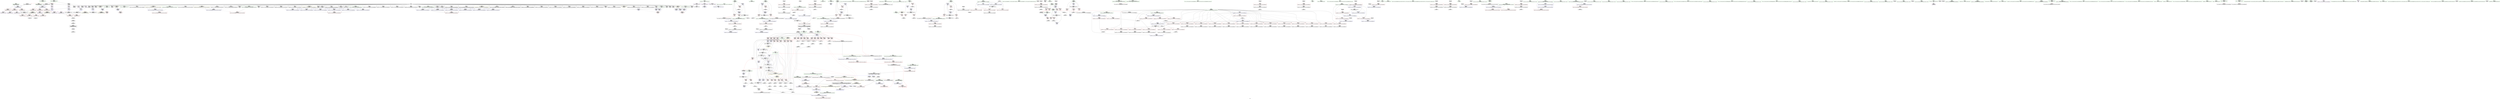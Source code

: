 digraph "SVFG" {
	label="SVFG";

	Node0x5567130076f0 [shape=record,color=grey,label="{NodeID: 0\nNullPtr}"];
	Node0x5567130076f0 -> Node0x5567130110e0[style=solid];
	Node0x5567130076f0 -> Node0x5567130111e0[style=solid];
	Node0x5567130076f0 -> Node0x5567130112b0[style=solid];
	Node0x5567130076f0 -> Node0x556713011380[style=solid];
	Node0x5567130076f0 -> Node0x556713011450[style=solid];
	Node0x5567130076f0 -> Node0x556713011520[style=solid];
	Node0x5567130076f0 -> Node0x5567130115f0[style=solid];
	Node0x5567130076f0 -> Node0x5567130116c0[style=solid];
	Node0x5567130076f0 -> Node0x556713011790[style=solid];
	Node0x5567130076f0 -> Node0x556713011860[style=solid];
	Node0x5567130076f0 -> Node0x556713011930[style=solid];
	Node0x5567130076f0 -> Node0x556713011a00[style=solid];
	Node0x5567130076f0 -> Node0x556713011ad0[style=solid];
	Node0x5567130076f0 -> Node0x556713011ba0[style=solid];
	Node0x5567130076f0 -> Node0x556713011c70[style=solid];
	Node0x5567130076f0 -> Node0x556713011d40[style=solid];
	Node0x5567130076f0 -> Node0x556713011e10[style=solid];
	Node0x5567130076f0 -> Node0x556713011ee0[style=solid];
	Node0x5567130076f0 -> Node0x556713011fb0[style=solid];
	Node0x5567130076f0 -> Node0x556713012080[style=solid];
	Node0x5567130076f0 -> Node0x556713012150[style=solid];
	Node0x5567130076f0 -> Node0x556713012220[style=solid];
	Node0x5567130076f0 -> Node0x5567130122f0[style=solid];
	Node0x5567130076f0 -> Node0x5567130123c0[style=solid];
	Node0x5567130076f0 -> Node0x556713012490[style=solid];
	Node0x5567130076f0 -> Node0x556713012560[style=solid];
	Node0x5567130076f0 -> Node0x556713012630[style=solid];
	Node0x5567130076f0 -> Node0x556713012700[style=solid];
	Node0x5567130076f0 -> Node0x5567130127d0[style=solid];
	Node0x5567130076f0 -> Node0x5567130128a0[style=solid];
	Node0x5567130076f0 -> Node0x556713012970[style=solid];
	Node0x5567130076f0 -> Node0x556713012a40[style=solid];
	Node0x5567130076f0 -> Node0x556713012b10[style=solid];
	Node0x5567130076f0 -> Node0x556713012be0[style=solid];
	Node0x5567130076f0 -> Node0x556713012cb0[style=solid];
	Node0x5567130076f0 -> Node0x556713012d80[style=solid];
	Node0x5567130076f0 -> Node0x556713012e50[style=solid];
	Node0x5567130076f0 -> Node0x556713012f20[style=solid];
	Node0x5567130076f0 -> Node0x556713012ff0[style=solid];
	Node0x5567130076f0 -> Node0x5567130130c0[style=solid];
	Node0x5567130076f0 -> Node0x556713013190[style=solid];
	Node0x5567130076f0 -> Node0x556713013260[style=solid];
	Node0x5567130076f0 -> Node0x556713013330[style=solid];
	Node0x5567130076f0 -> Node0x556713013400[style=solid];
	Node0x5567130076f0 -> Node0x5567130134d0[style=solid];
	Node0x5567130076f0 -> Node0x5567130135a0[style=solid];
	Node0x5567130076f0 -> Node0x556713020040[style=solid];
	Node0x5567130257d0 [shape=record,color=blue,label="{NodeID: 443\n697\<--56\np\<--\n_Z5main2v\n}"];
	Node0x5567130257d0 -> Node0x55671301e580[style=dashed];
	Node0x5567130257d0 -> Node0x55671301e650[style=dashed];
	Node0x5567130257d0 -> Node0x55671301e720[style=dashed];
	Node0x5567130257d0 -> Node0x556713026260[style=dashed];
	Node0x5567130257d0 -> Node0x5567130213f0[style=dashed];
	Node0x55671301afe0 [shape=record,color=red,label="{NodeID: 277\n239\<--238\n\<--second5\n_ZStltIxxEbRKSt4pairIT_T0_ES5_\n}"];
	Node0x55671301afe0 -> Node0x55671303b700[style=solid];
	Node0x55671300b470 [shape=record,color=green,label="{NodeID: 111\n854\<--855\nmain\<--main_field_insensitive\n}"];
	Node0x5567130af940 [shape=record,color=black,label="{NodeID: 1052\n418 = PHI(765, )\n5th arg _Z5checkiNSt7__cxx1112basic_stringIcSt11char_traitsIcESaIcEEES4_iiiii }"];
	Node0x5567130af940 -> Node0x556713016010[style=solid];
	Node0x556713038d00 [shape=record,color=grey,label="{NodeID: 720\n120 = Binary(9, 119, )\n}"];
	Node0x556713038d00 -> Node0x5567130354c0[style=solid];
	Node0x556713014d60 [shape=record,color=blue,label="{NodeID: 388\n8\<--202\nansA\<--\n_Z6answerxx\n}"];
	Node0x556713014d60 -> Node0x556712fef340[style=dashed];
	Node0x556713010330 [shape=record,color=purple,label="{NodeID: 222\n219\<--218\nfirst\<--\n_ZStltIxxEbRKSt4pairIT_T0_ES5_\n}"];
	Node0x556713010330 -> Node0x55671301abd0[style=solid];
	Node0x55671300c6c0 [shape=record,color=green,label="{NodeID: 56\n287\<--288\nehselector.slot\<--ehselector.slot_field_insensitive\n_Z5printix\n}"];
	Node0x55671300c6c0 -> Node0x55671301b800[style=solid];
	Node0x55671300c6c0 -> Node0x556713015720[style=solid];
	Node0x5567130a9f70 [shape=record,color=black,label="{NodeID: 997\n377 = PHI()\n}"];
	Node0x55671301dd60 [shape=record,color=red,label="{NodeID: 333\n526\<--525\n\<--call30\n_Z5checkiNSt7__cxx1112basic_stringIcSt11char_traitsIcESaIcEEES4_iiiii\n}"];
	Node0x55671301dd60 -> Node0x556713014950[style=solid];
	Node0x5567130135a0 [shape=record,color=black,label="{NodeID: 167\n841\<--3\nlpad.val42\<--dummyVal\n_Z5main2v\n}"];
	Node0x556712fec890 [shape=record,color=green,label="{NodeID: 1\n7\<--1\n__dso_handle\<--dummyObj\nGlob }"];
	Node0x5567130258a0 [shape=record,color=blue,label="{NodeID: 444\n699\<--56\nq\<--\n_Z5main2v\n}"];
	Node0x5567130258a0 -> Node0x55671301e7f0[style=dashed];
	Node0x5567130258a0 -> Node0x55671301e8c0[style=dashed];
	Node0x5567130258a0 -> Node0x55671301e990[style=dashed];
	Node0x5567130258a0 -> Node0x5567130258a0[style=dashed];
	Node0x5567130258a0 -> Node0x556713026190[style=dashed];
	Node0x5567130258a0 -> Node0x5567130218f0[style=dashed];
	Node0x55671301b0b0 [shape=record,color=red,label="{NodeID: 278\n258\<--252\n\<--__x.addr\n_ZSt9make_pairIRxS0_ESt4pairINSt17__decay_and_stripIT_E6__typeENS2_IT0_E6__typeEEOS3_OS6_\n|{<s0>8}}"];
	Node0x55671301b0b0:s0 -> Node0x5567130b01b0[style=solid,color=red];
	Node0x55671300b570 [shape=record,color=green,label="{NodeID: 112\n857\<--858\nretval\<--retval_field_insensitive\nmain\n}"];
	Node0x55671300b570 -> Node0x556713026400[style=solid];
	Node0x5567130afa50 [shape=record,color=black,label="{NodeID: 1053\n419 = PHI(766, )\n6th arg _Z5checkiNSt7__cxx1112basic_stringIcSt11char_traitsIcESaIcEEES4_iiiii }"];
	Node0x5567130afa50 -> Node0x5567130160e0[style=solid];
	Node0x55671307b4c0 [shape=record,color=yellow,style=double,label="{NodeID: 887\n46V_1 = ENCHI(MR_46V_0)\npts\{286 \}\nFun[_Z5printix]}"];
	Node0x55671307b4c0 -> Node0x556713015650[style=dashed];
	Node0x556713038e80 [shape=record,color=grey,label="{NodeID: 721\n119 = Binary(117, 118, )\n}"];
	Node0x556713038e80 -> Node0x556713038d00[style=solid];
	Node0x556713014e30 [shape=record,color=blue,label="{NodeID: 389\n11\<--204\nansB\<--\n_Z6answerxx\n}"];
	Node0x556713014e30 -> Node0x5567130588f0[style=dashed];
	Node0x556713010400 [shape=record,color=purple,label="{NodeID: 223\n222\<--221\nfirst1\<--\n_ZStltIxxEbRKSt4pairIT_T0_ES5_\n}"];
	Node0x556713010400 -> Node0x55671301aca0[style=solid];
	Node0x55671300c790 [shape=record,color=green,label="{NodeID: 57\n292\<--293\n_ZNSt7__cxx1112basic_stringIcSt11char_traitsIcESaIcEEC1Ev\<--_ZNSt7__cxx1112basic_stringIcSt11char_traitsIcESaIcEEC1Ev_field_insensitive\n}"];
	Node0x5567130aa040 [shape=record,color=black,label="{NodeID: 998\n864 = PHI()\n}"];
	Node0x55671301de30 [shape=record,color=red,label="{NodeID: 334\n548\<--547\n\<--call42\n_Z5checkiNSt7__cxx1112basic_stringIcSt11char_traitsIcESaIcEEES4_iiiii\n}"];
	Node0x55671301de30 -> Node0x55671300ebe0[style=solid];
	Node0x556713013670 [shape=record,color=black,label="{NodeID: 168\n32\<--33\n\<--_ZNSt8ios_base4InitD1Ev\nCan only get source location for instruction, argument, global var or function.}"];
	Node0x556712fdacc0 [shape=record,color=green,label="{NodeID: 2\n9\<--1\n\<--dummyObj\nCan only get source location for instruction, argument, global var or function.}"];
	Node0x5567130231f0 [shape=record,color=black,label="{NodeID: 777\nMR_42V_3 = PHI(MR_42V_4, MR_42V_2, )\npts\{278 \}\n}"];
	Node0x5567130231f0 -> Node0x55671301b3f0[style=dashed];
	Node0x5567130231f0 -> Node0x55671301b4c0[style=dashed];
	Node0x5567130231f0 -> Node0x5567130154b0[style=dashed];
	Node0x556713025970 [shape=record,color=blue,label="{NodeID: 445\n701\<--56\nr\<--\n_Z5main2v\n}"];
	Node0x556713025970 -> Node0x55671301ea60[style=dashed];
	Node0x556713025970 -> Node0x55671301eb30[style=dashed];
	Node0x556713025970 -> Node0x55671301ec00[style=dashed];
	Node0x556713025970 -> Node0x5567130260c0[style=dashed];
	Node0x556713025970 -> Node0x556713071100[style=dashed];
	Node0x55671301b180 [shape=record,color=red,label="{NodeID: 279\n262\<--254\n\<--__y.addr\n_ZSt9make_pairIRxS0_ESt4pairINSt17__decay_and_stripIT_E6__typeENS2_IT0_E6__typeEEOS3_OS6_\n|{<s0>9}}"];
	Node0x55671301b180:s0 -> Node0x5567130b01b0[style=solid,color=red];
	Node0x55671300b640 [shape=record,color=green,label="{NodeID: 113\n859\<--860\nTC\<--TC_field_insensitive\nmain\n}"];
	Node0x55671300b640 -> Node0x55671301f420[style=solid];
	Node0x5567130afb60 [shape=record,color=black,label="{NodeID: 1054\n420 = PHI(767, )\n7th arg _Z5checkiNSt7__cxx1112basic_stringIcSt11char_traitsIcESaIcEEES4_iiiii }"];
	Node0x5567130afb60 -> Node0x5567130161b0[style=solid];
	Node0x55671307b5a0 [shape=record,color=yellow,style=double,label="{NodeID: 888\n48V_1 = ENCHI(MR_48V_0)\npts\{288 \}\nFun[_Z5printix]}"];
	Node0x55671307b5a0 -> Node0x556713015720[style=dashed];
	Node0x556713039000 [shape=record,color=grey,label="{NodeID: 722\n82 = Binary(81, 83, )\n}"];
	Node0x556713039000 -> Node0x5567130203b0[style=solid];
	Node0x556713014f00 [shape=record,color=blue,label="{NodeID: 390\n212\<--210\n__x.addr\<--__x\n_ZStltIxxEbRKSt4pairIT_T0_ES5_\n}"];
	Node0x556713014f00 -> Node0x55671301a6f0[style=dashed];
	Node0x556713014f00 -> Node0x55671301a7c0[style=dashed];
	Node0x556713014f00 -> Node0x55671301a890[style=dashed];
	Node0x5567130104d0 [shape=record,color=purple,label="{NodeID: 224\n227\<--226\nfirst2\<--\n_ZStltIxxEbRKSt4pairIT_T0_ES5_\n}"];
	Node0x5567130104d0 -> Node0x55671301ad70[style=solid];
	Node0x55671300c890 [shape=record,color=green,label="{NodeID: 58\n306\<--307\n_ZStplIcSt11char_traitsIcESaIcEENSt7__cxx1112basic_stringIT_T0_T1_EES5_RKS8_\<--_ZStplIcSt11char_traitsIcESaIcEENSt7__cxx1112basic_stringIT_T0_T1_EES5_RKS8__field_insensitive\n}"];
	Node0x5567130aa110 [shape=record,color=black,label="{NodeID: 999\n876 = PHI()\n}"];
	Node0x55671301df00 [shape=record,color=red,label="{NodeID: 335\n563\<--562\n\<--call53\n_Z5checkiNSt7__cxx1112basic_stringIcSt11char_traitsIcESaIcEEES4_iiiii\n}"];
	Node0x55671301df00 -> Node0x55671300ef20[style=solid];
	Node0x556713013770 [shape=record,color=black,label="{NodeID: 169\n856\<--56\nmain_ret\<--\nmain\n}"];
	Node0x556712fdad50 [shape=record,color=green,label="{NodeID: 3\n13\<--1\n_ZSt4cout\<--dummyObj\nGlob }"];
	Node0x5567130236f0 [shape=record,color=black,label="{NodeID: 778\nMR_44V_3 = PHI(MR_44V_4, MR_44V_2, )\npts\{280 \}\n}"];
	Node0x5567130236f0 -> Node0x55671301b590[style=dashed];
	Node0x5567130236f0 -> Node0x55671301b660[style=dashed];
	Node0x5567130236f0 -> Node0x556713015580[style=dashed];
	Node0x556713025a40 [shape=record,color=blue,label="{NodeID: 446\n703\<--56\ns\<--\n_Z5main2v\n}"];
	Node0x556713025a40 -> Node0x55671301ecd0[style=dashed];
	Node0x556713025a40 -> Node0x55671301eda0[style=dashed];
	Node0x556713025a40 -> Node0x55671301ee70[style=dashed];
	Node0x556713025a40 -> Node0x556713025a40[style=dashed];
	Node0x556713025a40 -> Node0x556713025b10[style=dashed];
	Node0x556713025a40 -> Node0x556713071600[style=dashed];
	Node0x55671301b250 [shape=record,color=red,label="{NodeID: 280\n268\<--267\n\<--\n_ZSt9make_pairIRxS0_ESt4pairINSt17__decay_and_stripIT_E6__typeENS2_IT0_E6__typeEEOS3_OS6_\n}"];
	Node0x55671301b250 -> Node0x556713013f90[style=solid];
	Node0x55671300b710 [shape=record,color=green,label="{NodeID: 114\n861\<--862\ntc\<--tc_field_insensitive\nmain\n}"];
	Node0x55671300b710 -> Node0x55671301f4f0[style=solid];
	Node0x55671300b710 -> Node0x55671301f5c0[style=solid];
	Node0x55671300b710 -> Node0x55671301f690[style=solid];
	Node0x55671300b710 -> Node0x5567130264d0[style=solid];
	Node0x55671300b710 -> Node0x5567130265a0[style=solid];
	Node0x5567130afc70 [shape=record,color=black,label="{NodeID: 1055\n49 = PHI(449, 451, )\n0th arg _Z5parseNSt7__cxx1112basic_stringIcSt11char_traitsIcESaIcEEE }"];
	Node0x556713039180 [shape=record,color=grey,label="{NodeID: 723\n125 = Binary(123, 124, )\n}"];
	Node0x556713039180 -> Node0x55671303be80[style=solid];
	Node0x556713014fd0 [shape=record,color=blue,label="{NodeID: 391\n214\<--211\n__y.addr\<--__y\n_ZStltIxxEbRKSt4pairIT_T0_ES5_\n}"];
	Node0x556713014fd0 -> Node0x55671301a960[style=dashed];
	Node0x556713014fd0 -> Node0x55671301aa30[style=dashed];
	Node0x556713014fd0 -> Node0x55671301ab00[style=dashed];
	Node0x5567130105a0 [shape=record,color=purple,label="{NodeID: 225\n230\<--229\nfirst3\<--\n_ZStltIxxEbRKSt4pairIT_T0_ES5_\n}"];
	Node0x5567130105a0 -> Node0x55671301ae40[style=solid];
	Node0x55671300c990 [shape=record,color=green,label="{NodeID: 59\n309\<--310\n_ZNSt7__cxx1112basic_stringIcSt11char_traitsIcESaIcEEaSEOS4_\<--_ZNSt7__cxx1112basic_stringIcSt11char_traitsIcESaIcEEaSEOS4__field_insensitive\n}"];
	Node0x5567130aa210 [shape=record,color=black,label="{NodeID: 1000\n473 = PHI()\n}"];
	Node0x5567130aa210 -> Node0x55671301d950[style=solid];
	Node0x55671301dfd0 [shape=record,color=red,label="{NodeID: 336\n597\<--596\n\<--call73\n_Z5checkiNSt7__cxx1112basic_stringIcSt11char_traitsIcESaIcEEES4_iiiii\n}"];
	Node0x55671301dfd0 -> Node0x55671300f260[style=solid];
	Node0x556713013840 [shape=record,color=black,label="{NodeID: 170\n62\<--59\nconv\<--call\n_Z5parseNSt7__cxx1112basic_stringIcSt11char_traitsIcESaIcEEE\n}"];
	Node0x556713013840 -> Node0x55671303ae00[style=solid];
	Node0x556712fdade0 [shape=record,color=green,label="{NodeID: 4\n14\<--1\n.str\<--dummyObj\nGlob }"];
	Node0x556713025b10 [shape=record,color=blue,label="{NodeID: 447\n703\<--773\ns\<--inc\n_Z5main2v\n}"];
	Node0x556713025b10 -> Node0x55671301ecd0[style=dashed];
	Node0x556713025b10 -> Node0x55671301eda0[style=dashed];
	Node0x556713025b10 -> Node0x55671301ee70[style=dashed];
	Node0x556713025b10 -> Node0x556713025a40[style=dashed];
	Node0x556713025b10 -> Node0x556713025b10[style=dashed];
	Node0x556713025b10 -> Node0x556713071600[style=dashed];
	Node0x55671301b320 [shape=record,color=red,label="{NodeID: 281\n297\<--275\n\<--N.addr\n_Z5printix\n}"];
	Node0x55671301b320 -> Node0x55671303bb80[style=solid];
	Node0x556713010aa0 [shape=record,color=green,label="{NodeID: 115\n865\<--866\n_ZNSirsERi\<--_ZNSirsERi_field_insensitive\n}"];
	Node0x5567130aff10 [shape=record,color=black,label="{NodeID: 1056\n248 = PHI(98, 8, )\n0th arg _ZSt9make_pairIRxS0_ESt4pairINSt17__decay_and_stripIT_E6__typeENS2_IT0_E6__typeEEOS3_OS6_ }"];
	Node0x5567130aff10 -> Node0x5567130150a0[style=solid];
	Node0x556713039300 [shape=record,color=grey,label="{NodeID: 724\n110 = Binary(108, 109, )\n}"];
	Node0x556713039300 -> Node0x55671303c000[style=solid];
	Node0x5567130150a0 [shape=record,color=blue,label="{NodeID: 392\n252\<--248\n__x.addr\<--__x\n_ZSt9make_pairIRxS0_ESt4pairINSt17__decay_and_stripIT_E6__typeENS2_IT0_E6__typeEEOS3_OS6_\n}"];
	Node0x5567130150a0 -> Node0x55671301b0b0[style=dashed];
	Node0x556713010670 [shape=record,color=purple,label="{NodeID: 226\n235\<--234\nsecond\<--\n_ZStltIxxEbRKSt4pairIT_T0_ES5_\n}"];
	Node0x556713010670 -> Node0x55671301af10[style=solid];
	Node0x55671300ca90 [shape=record,color=green,label="{NodeID: 60\n312\<--313\n_ZNSt7__cxx1112basic_stringIcSt11char_traitsIcESaIcEED1Ev\<--_ZNSt7__cxx1112basic_stringIcSt11char_traitsIcESaIcEED1Ev_field_insensitive\n}"];
	Node0x5567130aa370 [shape=record,color=black,label="{NodeID: 1001\n481 = PHI()\n}"];
	Node0x5567130aa370 -> Node0x55671301da20[style=solid];
	Node0x55671301e0a0 [shape=record,color=red,label="{NodeID: 337\n604\<--603\n\<--call79\n_Z5checkiNSt7__cxx1112basic_stringIcSt11char_traitsIcESaIcEEES4_iiiii\n}"];
	Node0x55671301e0a0 -> Node0x556713024ba0[style=solid];
	Node0x556713013910 [shape=record,color=black,label="{NodeID: 171\n69\<--68\nconv1\<--\n_Z5parseNSt7__cxx1112basic_stringIcSt11char_traitsIcESaIcEEE\n}"];
	Node0x556712fdae70 [shape=record,color=green,label="{NodeID: 5\n16\<--1\n_ZSt3cin\<--dummyObj\nGlob }"];
	Node0x556713025be0 [shape=record,color=blue,label="{NodeID: 448\n709\<--777\nexn.slot\<--\n_Z5main2v\n}"];
	Node0x556713025be0 -> Node0x55671301ef40[style=dashed];
	Node0x55671301b3f0 [shape=record,color=red,label="{NodeID: 282\n300\<--277\n\<--x.addr\n_Z5printix\n}"];
	Node0x55671301b3f0 -> Node0x556713038a00[style=solid];
	Node0x556713010ba0 [shape=record,color=green,label="{NodeID: 116\n877\<--878\nprintf\<--printf_field_insensitive\n}"];
	Node0x5567130b0060 [shape=record,color=black,label="{NodeID: 1057\n249 = PHI(100, 11, )\n1st arg _ZSt9make_pairIRxS0_ESt4pairINSt17__decay_and_stripIT_E6__typeENS2_IT0_E6__typeEEOS3_OS6_ }"];
	Node0x5567130b0060 -> Node0x556713015170[style=solid];
	Node0x556713039480 [shape=record,color=grey,label="{NodeID: 725\n882 = Binary(881, 83, )\n}"];
	Node0x556713039480 -> Node0x5567130265a0[style=solid];
	Node0x556713015170 [shape=record,color=blue,label="{NodeID: 393\n254\<--249\n__y.addr\<--__y\n_ZSt9make_pairIRxS0_ESt4pairINSt17__decay_and_stripIT_E6__typeENS2_IT0_E6__typeEEOS3_OS6_\n}"];
	Node0x556713015170 -> Node0x55671301b180[style=dashed];
	Node0x556713010740 [shape=record,color=purple,label="{NodeID: 227\n238\<--237\nsecond5\<--\n_ZStltIxxEbRKSt4pairIT_T0_ES5_\n}"];
	Node0x556713010740 -> Node0x55671301afe0[style=solid];
	Node0x55671300cb90 [shape=record,color=green,label="{NodeID: 61\n330\<--331\n_ZStlsIcSt11char_traitsIcESaIcEERSt13basic_ostreamIT_T0_ES7_RKNSt7__cxx1112basic_stringIS4_S5_T1_EE\<--_ZStlsIcSt11char_traitsIcESaIcEERSt13basic_ostreamIT_T0_ES7_RKNSt7__cxx1112basic_stringIS4_S5_T1_EE_field_insensitive\n}"];
	Node0x5567130aa470 [shape=record,color=black,label="{NodeID: 1002\n499 = PHI()\n}"];
	Node0x5567130aa470 -> Node0x55671301daf0[style=solid];
	Node0x55671301e170 [shape=record,color=red,label="{NodeID: 338\n626\<--625\n\<--call86\n_Z5checkiNSt7__cxx1112basic_stringIcSt11char_traitsIcESaIcEEES4_iiiii\n}"];
	Node0x55671301e170 -> Node0x55671300f5a0[style=solid];
	Node0x5567130139e0 [shape=record,color=black,label="{NodeID: 172\n74\<--73\nconv3\<--\n_Z5parseNSt7__cxx1112basic_stringIcSt11char_traitsIcESaIcEEE\n}"];
	Node0x5567130139e0 -> Node0x556713037e00[style=solid];
	Node0x556712fdaf00 [shape=record,color=green,label="{NodeID: 6\n17\<--1\n.str.1\<--dummyObj\nGlob }"];
	Node0x556713025cb0 [shape=record,color=blue,label="{NodeID: 449\n711\<--779\nehselector.slot\<--\n_Z5main2v\n}"];
	Node0x556713025cb0 -> Node0x55671301f010[style=dashed];
	Node0x55671301b4c0 [shape=record,color=red,label="{NodeID: 283\n314\<--277\n\<--x.addr\n_Z5printix\n}"];
	Node0x55671301b4c0 -> Node0x556713037f80[style=solid];
	Node0x556713010ca0 [shape=record,color=green,label="{NodeID: 117\n894\<--895\n__t.addr\<--__t.addr_field_insensitive\n_ZSt7forwardIRxEOT_RNSt16remove_referenceIS1_E4typeE\n}"];
	Node0x556713010ca0 -> Node0x55671301f760[style=solid];
	Node0x556713010ca0 -> Node0x556713026670[style=solid];
	Node0x5567130b01b0 [shape=record,color=black,label="{NodeID: 1058\n893 = PHI(258, 262, 915, 920, )\n0th arg _ZSt7forwardIRxEOT_RNSt16remove_referenceIS1_E4typeE }"];
	Node0x5567130b01b0 -> Node0x556713026670[style=solid];
	Node0x556713039600 [shape=record,color=grey,label="{NodeID: 726\n115 = Binary(113, 114, )\n}"];
	Node0x556713039600 -> Node0x5567130354c0[style=solid];
	Node0x556713015240 [shape=record,color=blue,label="{NodeID: 394\n275\<--273\nN.addr\<--N\n_Z5printix\n}"];
	Node0x556713015240 -> Node0x55671301b320[style=dashed];
	Node0x556713010810 [shape=record,color=purple,label="{NodeID: 228\n914\<--912\nfirst\<--this1\n_ZNSt4pairIxxEC2IRxS2_Lb1EEEOT_OT0_\n}"];
	Node0x556713010810 -> Node0x5567130269b0[style=solid];
	Node0x55671300cc90 [shape=record,color=green,label="{NodeID: 62\n345\<--346\n__lhs.addr\<--__lhs.addr_field_insensitive\n_ZStplIcSt11char_traitsIcESaIcEENSt7__cxx1112basic_stringIT_T0_T1_EES5_RKS8_\n}"];
	Node0x55671300cc90 -> Node0x55671301b8d0[style=solid];
	Node0x55671300cc90 -> Node0x5567130157f0[style=solid];
	Node0x5567130aa570 [shape=record,color=black,label="{NodeID: 1003\n506 = PHI()\n}"];
	Node0x5567130aa570 -> Node0x55671301dbc0[style=solid];
	Node0x55671301e240 [shape=record,color=red,label="{NodeID: 339\n633\<--632\n\<--call92\n_Z5checkiNSt7__cxx1112basic_stringIcSt11char_traitsIcESaIcEEES4_iiiii\n}"];
	Node0x55671301e240 -> Node0x556713024fb0[style=solid];
	Node0x556713013ab0 [shape=record,color=black,label="{NodeID: 173\n77\<--75\nconv4\<--sub\n_Z5parseNSt7__cxx1112basic_stringIcSt11char_traitsIcESaIcEEE\n}"];
	Node0x556713013ab0 -> Node0x556713038100[style=solid];
	Node0x556712fdaf90 [shape=record,color=green,label="{NodeID: 7\n20\<--1\n\<--dummyObj\nCan only get source location for instruction, argument, global var or function.}"];
	Node0x556713025d80 [shape=record,color=blue,label="{NodeID: 450\n709\<--783\nexn.slot\<--\n_Z5main2v\n}"];
	Node0x556713025d80 -> Node0x55671301ef40[style=dashed];
	Node0x55671301b590 [shape=record,color=red,label="{NodeID: 284\n296\<--279\n\<--i\n_Z5printix\n}"];
	Node0x55671301b590 -> Node0x55671303bb80[style=solid];
	Node0x556713010d70 [shape=record,color=green,label="{NodeID: 118\n903\<--904\nthis.addr\<--this.addr_field_insensitive\n_ZNSt4pairIxxEC2IRxS2_Lb1EEEOT_OT0_\n}"];
	Node0x556713010d70 -> Node0x55671301f830[style=solid];
	Node0x556713010d70 -> Node0x556713026740[style=solid];
	Node0x556713039780 [shape=record,color=grey,label="{NodeID: 727\n814 = Binary(813, 83, )\n}"];
	Node0x556713039780 -> Node0x556713026330[style=solid];
	Node0x556713015310 [shape=record,color=blue,label="{NodeID: 395\n277\<--274\nx.addr\<--x\n_Z5printix\n}"];
	Node0x556713015310 -> Node0x5567130231f0[style=dashed];
	Node0x5567130108e0 [shape=record,color=purple,label="{NodeID: 229\n919\<--912\nsecond\<--this1\n_ZNSt4pairIxxEC2IRxS2_Lb1EEEOT_OT0_\n}"];
	Node0x5567130108e0 -> Node0x556713026a80[style=solid];
	Node0x55671300cd60 [shape=record,color=green,label="{NodeID: 63\n347\<--348\n__rhs.addr\<--__rhs.addr_field_insensitive\n_ZStplIcSt11char_traitsIcESaIcEENSt7__cxx1112basic_stringIT_T0_T1_EES5_RKS8_\n}"];
	Node0x55671300cd60 -> Node0x55671301b9a0[style=solid];
	Node0x55671300cd60 -> Node0x55671301ba70[style=solid];
	Node0x55671300cd60 -> Node0x5567130158c0[style=solid];
	Node0x5567130aa670 [shape=record,color=black,label="{NodeID: 1004\n512 = PHI()\n}"];
	Node0x5567130aa670 -> Node0x55671301dc90[style=solid];
	Node0x55671301e310 [shape=record,color=red,label="{NodeID: 340\n733\<--695\n\<--i\n_Z5main2v\n}"];
	Node0x55671301e310 -> Node0x55671303b100[style=solid];
	Node0x556713013b80 [shape=record,color=black,label="{NodeID: 174\n48\<--86\n_Z5parseNSt7__cxx1112basic_stringIcSt11char_traitsIcESaIcEEE_ret\<--\n_Z5parseNSt7__cxx1112basic_stringIcSt11char_traitsIcESaIcEEE\n|{<s0>50|<s1>52}}"];
	Node0x556713013b80:s0 -> Node0x5567130ab070[style=solid,color=blue];
	Node0x556713013b80:s1 -> Node0x5567130ab200[style=solid,color=blue];
	Node0x556712fdb020 [shape=record,color=green,label="{NodeID: 8\n56\<--1\n\<--dummyObj\nCan only get source location for instruction, argument, global var or function.}"];
	Node0x556713025e50 [shape=record,color=blue,label="{NodeID: 451\n711\<--785\nehselector.slot\<--\n_Z5main2v\n}"];
	Node0x556713025e50 -> Node0x55671301f010[style=dashed];
	Node0x55671301b660 [shape=record,color=red,label="{NodeID: 285\n318\<--279\n\<--i\n_Z5printix\n}"];
	Node0x55671301b660 -> Node0x556713037c80[style=solid];
	Node0x556713010e40 [shape=record,color=green,label="{NodeID: 119\n905\<--906\n__x.addr\<--__x.addr_field_insensitive\n_ZNSt4pairIxxEC2IRxS2_Lb1EEEOT_OT0_\n}"];
	Node0x556713010e40 -> Node0x55671301f900[style=solid];
	Node0x556713010e40 -> Node0x556713026810[style=solid];
	Node0x556713039900 [shape=record,color=grey,label="{NodeID: 728\n599 = cmp(598, 477, )\n}"];
	Node0x5567130153e0 [shape=record,color=blue,label="{NodeID: 396\n279\<--56\ni\<--\n_Z5printix\n}"];
	Node0x5567130153e0 -> Node0x5567130236f0[style=dashed];
	Node0x5567130109b0 [shape=record,color=red,label="{NodeID: 230\n123\<--8\n\<--ansA\n_Z6answerxx\n}"];
	Node0x5567130109b0 -> Node0x556713039180[style=solid];
	Node0x55671300ce30 [shape=record,color=green,label="{NodeID: 64\n349\<--350\nnrvo\<--nrvo_field_insensitive\n_ZStplIcSt11char_traitsIcESaIcEENSt7__cxx1112basic_stringIT_T0_T1_EES5_RKS8_\n}"];
	Node0x55671300ce30 -> Node0x55671301bb40[style=solid];
	Node0x55671300ce30 -> Node0x556713015990[style=solid];
	Node0x55671300ce30 -> Node0x556713015b30[style=solid];
	Node0x5567130aa770 [shape=record,color=black,label="{NodeID: 1005\n520 = PHI()\n}"];
	Node0x5567130aa770 -> Node0x556713016900[style=solid];
	Node0x55671301e3e0 [shape=record,color=red,label="{NodeID: 341\n763\<--695\n\<--i\n_Z5main2v\n|{<s0>71}}"];
	Node0x55671301e3e0:s0 -> Node0x5567130acde0[style=solid,color=red];
	Node0x556713013c50 [shape=record,color=black,label="{NodeID: 175\n180\<--102\n\<--ref.tmp\n_Z6answerxx\n}"];
	Node0x556713013c50 -> Node0x55671300fff0[style=solid];
	Node0x556713013c50 -> Node0x5567130100c0[style=solid];
	Node0x556713008d00 [shape=record,color=green,label="{NodeID: 9\n67\<--1\n\<--dummyObj\nCan only get source location for instruction, argument, global var or function.}"];
	Node0x556713025f20 [shape=record,color=blue,label="{NodeID: 452\n709\<--789\nexn.slot\<--\n_Z5main2v\n}"];
	Node0x556713025f20 -> Node0x55671301ef40[style=dashed];
	Node0x55671301b730 [shape=record,color=red,label="{NodeID: 286\n334\<--285\nexn\<--exn.slot\n_Z5printix\n}"];
	Node0x556713010f10 [shape=record,color=green,label="{NodeID: 120\n907\<--908\n__y.addr\<--__y.addr_field_insensitive\n_ZNSt4pairIxxEC2IRxS2_Lb1EEEOT_OT0_\n}"];
	Node0x556713010f10 -> Node0x55671301f9d0[style=solid];
	Node0x556713010f10 -> Node0x5567130268e0[style=solid];
	Node0x556713039a80 [shape=record,color=grey,label="{NodeID: 729\n175 = cmp(159, 174, )\n}"];
	Node0x5567130154b0 [shape=record,color=blue,label="{NodeID: 397\n277\<--315\nx.addr\<--div\n_Z5printix\n}"];
	Node0x5567130154b0 -> Node0x5567130231f0[style=dashed];
	Node0x556713018a80 [shape=record,color=red,label="{NodeID: 231\n128\<--8\n\<--ansA\n_Z6answerxx\n}"];
	Node0x556713018a80 -> Node0x556713037b00[style=solid];
	Node0x55671300cf00 [shape=record,color=green,label="{NodeID: 65\n351\<--352\n__len\<--__len_field_insensitive\n_ZStplIcSt11char_traitsIcESaIcEENSt7__cxx1112basic_stringIT_T0_T1_EES5_RKS8_\n}"];
	Node0x55671300cf00 -> Node0x55671301bc10[style=solid];
	Node0x55671300cf00 -> Node0x556713015a60[style=solid];
	Node0x5567130aa870 [shape=record,color=black,label="{NodeID: 1006\n525 = PHI()\n}"];
	Node0x5567130aa870 -> Node0x55671301dd60[style=solid];
	Node0x55671301e4b0 [shape=record,color=red,label="{NodeID: 342\n813\<--695\n\<--i\n_Z5main2v\n}"];
	Node0x55671301e4b0 -> Node0x556713039780[style=solid];
	Node0x556713013d20 [shape=record,color=black,label="{NodeID: 176\n188\<--104\n\<--ref.tmp33\n_Z6answerxx\n}"];
	Node0x556713013d20 -> Node0x556713010190[style=solid];
	Node0x556713013d20 -> Node0x556713010260[style=solid];
	Node0x556713008d90 [shape=record,color=green,label="{NodeID: 10\n76\<--1\n\<--dummyObj\nCan only get source location for instruction, argument, global var or function.}"];
	Node0x556713025ff0 [shape=record,color=blue,label="{NodeID: 453\n711\<--791\nehselector.slot\<--\n_Z5main2v\n}"];
	Node0x556713025ff0 -> Node0x55671301f010[style=dashed];
	Node0x55671301b800 [shape=record,color=red,label="{NodeID: 287\n335\<--287\nsel\<--ehselector.slot\n_Z5printix\n}"];
	Node0x556713010fe0 [shape=record,color=green,label="{NodeID: 121\n21\<--937\n_GLOBAL__sub_I_rng..58_1_0.cpp\<--_GLOBAL__sub_I_rng..58_1_0.cpp_field_insensitive\n}"];
	Node0x556713010fe0 -> Node0x55671301ff40[style=solid];
	Node0x55671307bcd0 [shape=record,color=yellow,style=double,label="{NodeID: 896\n76V_1 = ENCHI(MR_76V_0)\npts\{440 \}\nFun[_Z5checkiNSt7__cxx1112basic_stringIcSt11char_traitsIcESaIcEEES4_iiiii]}"];
	Node0x55671307bcd0 -> Node0x5567130164f0[style=dashed];
	Node0x55671307bcd0 -> Node0x556713016690[style=dashed];
	Node0x55671307bcd0 -> Node0x556713024c70[style=dashed];
	Node0x55671307bcd0 -> Node0x556713024e10[style=dashed];
	Node0x55671307bcd0 -> Node0x556713025150[style=dashed];
	Node0x55671307bcd0 -> Node0x5567130252f0[style=dashed];
	Node0x556713039c00 [shape=record,color=grey,label="{NodeID: 730\n741 = cmp(740, 742, )\n}"];
	Node0x556713015580 [shape=record,color=blue,label="{NodeID: 398\n279\<--319\ni\<--inc\n_Z5printix\n}"];
	Node0x556713015580 -> Node0x5567130236f0[style=dashed];
	Node0x556713018b50 [shape=record,color=red,label="{NodeID: 232\n132\<--8\n\<--ansA\n_Z6answerxx\n}"];
	Node0x556713018b50 -> Node0x556713037800[style=solid];
	Node0x55671300cfd0 [shape=record,color=green,label="{NodeID: 66\n353\<--354\nexn.slot\<--exn.slot_field_insensitive\n_ZStplIcSt11char_traitsIcESaIcEENSt7__cxx1112basic_stringIT_T0_T1_EES5_RKS8_\n}"];
	Node0x55671300cfd0 -> Node0x55671301bce0[style=solid];
	Node0x55671300cfd0 -> Node0x556713015c00[style=solid];
	Node0x5567130aa970 [shape=record,color=black,label="{NodeID: 1007\n533 = PHI()\n}"];
	Node0x5567130aa970 -> Node0x5567130247d0[style=solid];
	Node0x556713076600 [shape=record,color=black,label="{NodeID: 841\nMR_80V_2 = PHI(MR_80V_7, MR_80V_1, )\npts\{444 \}\n}"];
	Node0x556713076600 -> Node0x556713016350[style=dashed];
	Node0x55671301e580 [shape=record,color=red,label="{NodeID: 343\n740\<--697\n\<--p\n_Z5main2v\n}"];
	Node0x55671301e580 -> Node0x556713039c00[style=solid];
	Node0x556713013df0 [shape=record,color=black,label="{NodeID: 177\n209\<--244\n_ZStltIxxEbRKSt4pairIT_T0_ES5__ret\<--\n_ZStltIxxEbRKSt4pairIT_T0_ES5_\n|{<s0>7}}"];
	Node0x556713013df0:s0 -> Node0x5567130aedb0[style=solid,color=blue];
	Node0x556713008e20 [shape=record,color=green,label="{NodeID: 11\n83\<--1\n\<--dummyObj\nCan only get source location for instruction, argument, global var or function.}"];
	Node0x5567130260c0 [shape=record,color=blue,label="{NodeID: 454\n701\<--799\nr\<--inc23\n_Z5main2v\n}"];
	Node0x5567130260c0 -> Node0x55671301ea60[style=dashed];
	Node0x5567130260c0 -> Node0x55671301eb30[style=dashed];
	Node0x5567130260c0 -> Node0x55671301ec00[style=dashed];
	Node0x5567130260c0 -> Node0x5567130260c0[style=dashed];
	Node0x5567130260c0 -> Node0x556713071100[style=dashed];
	Node0x55671301b8d0 [shape=record,color=red,label="{NodeID: 288\n372\<--345\n\<--__lhs.addr\n_ZStplIcSt11char_traitsIcESaIcEENSt7__cxx1112basic_stringIT_T0_T1_EES5_RKS8_\n}"];
	Node0x5567130110e0 [shape=record,color=black,label="{NodeID: 122\n2\<--3\ndummyVal\<--dummyVal\n}"];
	Node0x55671307bde0 [shape=record,color=yellow,style=double,label="{NodeID: 897\n78V_1 = ENCHI(MR_78V_0)\npts\{442 \}\nFun[_Z5checkiNSt7__cxx1112basic_stringIcSt11char_traitsIcESaIcEEES4_iiiii]}"];
	Node0x55671307bde0 -> Node0x5567130165c0[style=dashed];
	Node0x55671307bde0 -> Node0x556713016760[style=dashed];
	Node0x55671307bde0 -> Node0x556713024d40[style=dashed];
	Node0x55671307bde0 -> Node0x556713024ee0[style=dashed];
	Node0x55671307bde0 -> Node0x556713025220[style=dashed];
	Node0x55671307bde0 -> Node0x5567130253c0[style=dashed];
	Node0x556713039d80 [shape=record,color=grey,label="{NodeID: 731\n163 = cmp(162, 9, )\n}"];
	Node0x556713015650 [shape=record,color=blue,label="{NodeID: 399\n285\<--323\nexn.slot\<--\n_Z5printix\n}"];
	Node0x556713015650 -> Node0x55671301b730[style=dashed];
	Node0x556713018c20 [shape=record,color=red,label="{NodeID: 233\n160\<--8\n\<--ansA\n_Z6answerxx\n}"];
	Node0x556713018c20 -> Node0x556713036a80[style=solid];
	Node0x55671300d0a0 [shape=record,color=green,label="{NodeID: 67\n355\<--356\nehselector.slot\<--ehselector.slot_field_insensitive\n_ZStplIcSt11char_traitsIcESaIcEENSt7__cxx1112basic_stringIT_T0_T1_EES5_RKS8_\n}"];
	Node0x55671300d0a0 -> Node0x55671301bdb0[style=solid];
	Node0x55671300d0a0 -> Node0x556713015cd0[style=solid];
	Node0x5567130aaa70 [shape=record,color=black,label="{NodeID: 1008\n547 = PHI()\n}"];
	Node0x5567130aaa70 -> Node0x55671301de30[style=solid];
	Node0x556713076b00 [shape=record,color=black,label="{NodeID: 842\nMR_82V_2 = PHI(MR_82V_3, MR_82V_1, )\npts\{10 12 \}\n|{<s0>86|<s1>86}}"];
	Node0x556713076b00:s0 -> Node0x556713025490[style=dashed,color=red];
	Node0x556713076b00:s1 -> Node0x556713025560[style=dashed,color=red];
	Node0x55671301e650 [shape=record,color=red,label="{NodeID: 344\n764\<--697\n\<--p\n_Z5main2v\n|{<s0>71}}"];
	Node0x55671301e650:s0 -> Node0x5567130acef0[style=solid,color=red];
	Node0x556713013ec0 [shape=record,color=black,label="{NodeID: 178\n267\<--250\n\<--retval\n_ZSt9make_pairIRxS0_ESt4pairINSt17__decay_and_stripIT_E6__typeENS2_IT0_E6__typeEEOS3_OS6_\n}"];
	Node0x556713013ec0 -> Node0x55671301b250[style=solid];
	Node0x556713008eb0 [shape=record,color=green,label="{NodeID: 12\n200\<--1\n\<--dummyObj\nCan only get source location for instruction, argument, global var or function.}"];
	Node0x556713026190 [shape=record,color=blue,label="{NodeID: 455\n699\<--804\nq\<--inc26\n_Z5main2v\n}"];
	Node0x556713026190 -> Node0x55671301e7f0[style=dashed];
	Node0x556713026190 -> Node0x55671301e8c0[style=dashed];
	Node0x556713026190 -> Node0x55671301e990[style=dashed];
	Node0x556713026190 -> Node0x5567130258a0[style=dashed];
	Node0x556713026190 -> Node0x556713026190[style=dashed];
	Node0x556713026190 -> Node0x5567130218f0[style=dashed];
	Node0x55671301b9a0 [shape=record,color=red,label="{NodeID: 289\n361\<--347\n\<--__rhs.addr\n_ZStplIcSt11char_traitsIcESaIcEENSt7__cxx1112basic_stringIT_T0_T1_EES5_RKS8_\n}"];
	Node0x5567130111e0 [shape=record,color=black,label="{NodeID: 123\n182\<--3\n\<--dummyVal\n_Z6answerxx\n}"];
	Node0x5567130111e0 -> Node0x556713014a20[style=solid];
	Node0x556713039f00 [shape=record,color=grey,label="{NodeID: 732\n592 = cmp(590, 591, )\n}"];
	Node0x556713015720 [shape=record,color=blue,label="{NodeID: 400\n287\<--325\nehselector.slot\<--\n_Z5printix\n}"];
	Node0x556713015720 -> Node0x55671301b800[style=dashed];
	Node0x556713018cf0 [shape=record,color=red,label="{NodeID: 234\n165\<--8\n\<--ansA\n_Z6answerxx\n}"];
	Node0x556713018cf0 -> Node0x556713036c00[style=solid];
	Node0x55671300d170 [shape=record,color=green,label="{NodeID: 68\n363\<--364\n_ZNKSt7__cxx1112basic_stringIcSt11char_traitsIcESaIcEE4sizeEv\<--_ZNKSt7__cxx1112basic_stringIcSt11char_traitsIcESaIcEE4sizeEv_field_insensitive\n}"];
	Node0x5567130aab70 [shape=record,color=black,label="{NodeID: 1009\n557 = PHI()\n}"];
	Node0x5567130aab70 -> Node0x556713024930[style=solid];
	Node0x556713077000 [shape=record,color=black,label="{NodeID: 843\nMR_106V_3 = PHI(MR_106V_4, MR_106V_2, )\npts\{862 \}\n}"];
	Node0x556713077000 -> Node0x55671301f4f0[style=dashed];
	Node0x556713077000 -> Node0x55671301f5c0[style=dashed];
	Node0x556713077000 -> Node0x55671301f690[style=dashed];
	Node0x556713077000 -> Node0x5567130265a0[style=dashed];
	Node0x55671301e720 [shape=record,color=red,label="{NodeID: 345\n808\<--697\n\<--p\n_Z5main2v\n}"];
	Node0x55671301e720 -> Node0x556713037080[style=solid];
	Node0x556713013f90 [shape=record,color=black,label="{NodeID: 179\n247\<--268\n_ZSt9make_pairIRxS0_ESt4pairINSt17__decay_and_stripIT_E6__typeENS2_IT0_E6__typeEEOS3_OS6__ret\<--\n_ZSt9make_pairIRxS0_ESt4pairINSt17__decay_and_stripIT_E6__typeENS2_IT0_E6__typeEEOS3_OS6_\n|{<s0>5|<s1>6}}"];
	Node0x556713013f90:s0 -> Node0x5567130af320[style=solid,color=blue];
	Node0x556713013f90:s1 -> Node0x5567130af460[style=solid,color=blue];
	Node0x556713008f40 [shape=record,color=green,label="{NodeID: 13\n245\<--1\n\<--dummyObj\nCan only get source location for instruction, argument, global var or function.}"];
	Node0x556713026260 [shape=record,color=blue,label="{NodeID: 456\n697\<--809\np\<--inc29\n_Z5main2v\n}"];
	Node0x556713026260 -> Node0x55671301e580[style=dashed];
	Node0x556713026260 -> Node0x55671301e650[style=dashed];
	Node0x556713026260 -> Node0x55671301e720[style=dashed];
	Node0x556713026260 -> Node0x556713026260[style=dashed];
	Node0x556713026260 -> Node0x5567130213f0[style=dashed];
	Node0x55671301ba70 [shape=record,color=red,label="{NodeID: 290\n376\<--347\n\<--__rhs.addr\n_ZStplIcSt11char_traitsIcESaIcEENSt7__cxx1112basic_stringIT_T0_T1_EES5_RKS8_\n}"];
	Node0x5567130112b0 [shape=record,color=black,label="{NodeID: 124\n185\<--3\n\<--dummyVal\n_Z6answerxx\n}"];
	Node0x5567130112b0 -> Node0x556713014af0[style=solid];
	Node0x55671307bfa0 [shape=record,color=yellow,style=double,label="{NodeID: 899\n82V_1 = ENCHI(MR_82V_0)\npts\{10 12 \}\nFun[_Z5checkiNSt7__cxx1112basic_stringIcSt11char_traitsIcESaIcEEES4_iiiii]|{<s0>53|<s1>53}}"];
	Node0x55671307bfa0:s0 -> Node0x556713078e00[style=dashed,color=red];
	Node0x55671307bfa0:s1 -> Node0x55671305ac20[style=dashed,color=red];
	Node0x55671303a080 [shape=record,color=grey,label="{NodeID: 733\n747 = cmp(746, 742, )\n}"];
	Node0x5567130157f0 [shape=record,color=blue,label="{NodeID: 401\n345\<--343\n__lhs.addr\<--__lhs\n_ZStplIcSt11char_traitsIcESaIcEENSt7__cxx1112basic_stringIT_T0_T1_EES5_RKS8_\n}"];
	Node0x5567130157f0 -> Node0x55671301b8d0[style=dashed];
	Node0x556713018dc0 [shape=record,color=red,label="{NodeID: 235\n169\<--8\n\<--ansA\n_Z6answerxx\n}"];
	Node0x556713018dc0 -> Node0x556713036480[style=solid];
	Node0x55671300d270 [shape=record,color=green,label="{NodeID: 69\n370\<--371\n_ZNSt7__cxx1112basic_stringIcSt11char_traitsIcESaIcEE7reserveEm\<--_ZNSt7__cxx1112basic_stringIcSt11char_traitsIcESaIcEE7reserveEm_field_insensitive\n}"];
	Node0x5567130aac70 [shape=record,color=black,label="{NodeID: 1010\n562 = PHI()\n}"];
	Node0x5567130aac70 -> Node0x55671301df00[style=solid];
	Node0x55671301e7f0 [shape=record,color=red,label="{NodeID: 346\n746\<--699\n\<--q\n_Z5main2v\n}"];
	Node0x55671301e7f0 -> Node0x55671303a080[style=solid];
	Node0x556713014060 [shape=record,color=black,label="{NodeID: 180\n304\<--302\nconv\<--add\n_Z5printix\n|{<s0>12}}"];
	Node0x556713014060:s0 -> Node0x5567130ac3d0[style=solid,color=red];
	Node0x556713008fd0 [shape=record,color=green,label="{NodeID: 14\n303\<--1\n\<--dummyObj\nCan only get source location for instruction, argument, global var or function.}"];
	Node0x556713026330 [shape=record,color=blue,label="{NodeID: 457\n695\<--814\ni\<--inc32\n_Z5main2v\n}"];
	Node0x556713026330 -> Node0x556712fee720[style=dashed];
	Node0x55671301bb40 [shape=record,color=red,label="{NodeID: 291\n381\<--349\nnrvo.val\<--nrvo\n_ZStplIcSt11char_traitsIcESaIcEENSt7__cxx1112basic_stringIT_T0_T1_EES5_RKS8_\n}"];
	Node0x556713011380 [shape=record,color=black,label="{NodeID: 125\n190\<--3\n\<--dummyVal\n_Z6answerxx\n}"];
	Node0x556713011380 -> Node0x556713014bc0[style=solid];
	Node0x55671303a200 [shape=record,color=grey,label="{NodeID: 734\n628 = cmp(627, 477, )\n}"];
	Node0x5567130158c0 [shape=record,color=blue,label="{NodeID: 402\n347\<--344\n__rhs.addr\<--__rhs\n_ZStplIcSt11char_traitsIcESaIcEENSt7__cxx1112basic_stringIT_T0_T1_EES5_RKS8_\n}"];
	Node0x5567130158c0 -> Node0x55671301b9a0[style=dashed];
	Node0x5567130158c0 -> Node0x55671301ba70[style=dashed];
	Node0x556713018e90 [shape=record,color=red,label="{NodeID: 236\n818\<--8\n\<--ansA\n_Z5main2v\n|{<s0>76}}"];
	Node0x556713018e90:s0 -> Node0x5567130ac960[style=solid,color=red];
	Node0x55671300d370 [shape=record,color=green,label="{NodeID: 70\n374\<--375\n_ZNSt7__cxx1112basic_stringIcSt11char_traitsIcESaIcEE6appendEmc\<--_ZNSt7__cxx1112basic_stringIcSt11char_traitsIcESaIcEE6appendEmc_field_insensitive\n}"];
	Node0x5567130aad70 [shape=record,color=black,label="{NodeID: 1011\n572 = PHI()\n}"];
	Node0x5567130aad70 -> Node0x556713024a00[style=solid];
	Node0x55671301e8c0 [shape=record,color=red,label="{NodeID: 347\n765\<--699\n\<--q\n_Z5main2v\n|{<s0>71}}"];
	Node0x55671301e8c0:s0 -> Node0x5567130af940[style=solid,color=red];
	Node0x556713014130 [shape=record,color=black,label="{NodeID: 181\n472\<--471\nconv\<--\n_Z5checkiNSt7__cxx1112basic_stringIcSt11char_traitsIcESaIcEEES4_iiiii\n}"];
	Node0x5567130090d0 [shape=record,color=green,label="{NodeID: 15\n368\<--1\n\<--dummyObj\nCan only get source location for instruction, argument, global var or function.}"];
	Node0x556713026400 [shape=record,color=blue,label="{NodeID: 458\n857\<--56\nretval\<--\nmain\n}"];
	Node0x55671301bc10 [shape=record,color=red,label="{NodeID: 292\n366\<--351\n\<--__len\n_ZStplIcSt11char_traitsIcESaIcEENSt7__cxx1112basic_stringIT_T0_T1_EES5_RKS8_\n}"];
	Node0x55671301bc10 -> Node0x556713037500[style=solid];
	Node0x556713011450 [shape=record,color=black,label="{NodeID: 126\n193\<--3\n\<--dummyVal\n_Z6answerxx\n}"];
	Node0x556713011450 -> Node0x556713014c90[style=solid];
	Node0x55671303a380 [shape=record,color=grey,label="{NodeID: 735\n758 = cmp(757, 753, )\n}"];
	Node0x556713015990 [shape=record,color=blue,label="{NodeID: 403\n349\<--200\nnrvo\<--\n_ZStplIcSt11char_traitsIcESaIcEENSt7__cxx1112basic_stringIT_T0_T1_EES5_RKS8_\n}"];
	Node0x556713015990 -> Node0x556713015b30[style=dashed];
	Node0x556713018f60 [shape=record,color=red,label="{NodeID: 237\n124\<--11\n\<--ansB\n_Z6answerxx\n}"];
	Node0x556713018f60 -> Node0x556713039180[style=solid];
	Node0x55671300d470 [shape=record,color=green,label="{NodeID: 71\n378\<--379\n_ZNSt7__cxx1112basic_stringIcSt11char_traitsIcESaIcEE6appendERKS4_\<--_ZNSt7__cxx1112basic_stringIcSt11char_traitsIcESaIcEE6appendERKS4__field_insensitive\n}"];
	Node0x5567130aae70 [shape=record,color=black,label="{NodeID: 1012\n596 = PHI()\n}"];
	Node0x5567130aae70 -> Node0x55671301dfd0[style=solid];
	Node0x556713077fa0 [shape=record,color=yellow,style=double,label="{NodeID: 846\n38V_1 = ENCHI(MR_38V_0)\npts\{10 12 99 101 \}\nFun[_ZNSt4pairIxxEC2IRxS2_Lb1EEEOT_OT0_]}"];
	Node0x556713077fa0 -> Node0x55671301faa0[style=dashed];
	Node0x556713077fa0 -> Node0x55671301fb70[style=dashed];
	Node0x55671301e990 [shape=record,color=red,label="{NodeID: 348\n803\<--699\n\<--q\n_Z5main2v\n}"];
	Node0x55671301e990 -> Node0x556713037380[style=solid];
	Node0x556713014200 [shape=record,color=black,label="{NodeID: 182\n475\<--474\nconv3\<--\n_Z5checkiNSt7__cxx1112basic_stringIcSt11char_traitsIcESaIcEEES4_iiiii\n}"];
	Node0x556713014200 -> Node0x55671303b880[style=solid];
	Node0x5567130091d0 [shape=record,color=green,label="{NodeID: 16\n470\<--1\n\<--dummyObj\nCan only get source location for instruction, argument, global var or function.}"];
	Node0x5567130264d0 [shape=record,color=blue,label="{NodeID: 459\n861\<--56\ntc\<--\nmain\n}"];
	Node0x5567130264d0 -> Node0x556713077000[style=dashed];
	Node0x55671301bce0 [shape=record,color=red,label="{NodeID: 293\n393\<--353\nexn\<--exn.slot\n_ZStplIcSt11char_traitsIcESaIcEENSt7__cxx1112basic_stringIT_T0_T1_EES5_RKS8_\n}"];
	Node0x556713011520 [shape=record,color=black,label="{NodeID: 127\n322\<--3\n\<--dummyVal\n_Z5printix\n}"];
	Node0x55671303a500 [shape=record,color=grey,label="{NodeID: 736\n148 = cmp(147, 9, )\n}"];
	Node0x556713015a60 [shape=record,color=blue,label="{NodeID: 404\n351\<--362\n__len\<--call\n_ZStplIcSt11char_traitsIcESaIcEENSt7__cxx1112basic_stringIT_T0_T1_EES5_RKS8_\n}"];
	Node0x556713015a60 -> Node0x55671301bc10[style=dashed];
	Node0x556713019030 [shape=record,color=red,label="{NodeID: 238\n129\<--11\n\<--ansB\n_Z6answerxx\n}"];
	Node0x556713019030 -> Node0x556713037b00[style=solid];
	Node0x55671300d570 [shape=record,color=green,label="{NodeID: 72\n398\<--399\n__gxx_personality_v0\<--__gxx_personality_v0_field_insensitive\n}"];
	Node0x5567130aaf70 [shape=record,color=black,label="{NodeID: 1013\n636 = PHI()\n}"];
	Node0x5567130aaf70 -> Node0x556713024fb0[style=solid];
	Node0x55671301ea60 [shape=record,color=red,label="{NodeID: 349\n751\<--701\n\<--r\n_Z5main2v\n}"];
	Node0x55671301ea60 -> Node0x55671303a680[style=solid];
	Node0x5567130142d0 [shape=record,color=black,label="{NodeID: 183\n480\<--479\nconv5\<--\n_Z5checkiNSt7__cxx1112basic_stringIcSt11char_traitsIcESaIcEEES4_iiiii\n}"];
	Node0x5567130092d0 [shape=record,color=green,label="{NodeID: 17\n477\<--1\n\<--dummyObj\nCan only get source location for instruction, argument, global var or function.}"];
	Node0x5567130265a0 [shape=record,color=blue,label="{NodeID: 460\n861\<--882\ntc\<--inc\nmain\n}"];
	Node0x5567130265a0 -> Node0x556713077000[style=dashed];
	Node0x55671301bdb0 [shape=record,color=red,label="{NodeID: 294\n394\<--355\nsel\<--ehselector.slot\n_ZStplIcSt11char_traitsIcESaIcEENSt7__cxx1112basic_stringIT_T0_T1_EES5_RKS8_\n}"];
	Node0x5567130115f0 [shape=record,color=black,label="{NodeID: 128\n323\<--3\n\<--dummyVal\n_Z5printix\n}"];
	Node0x5567130115f0 -> Node0x556713015650[style=solid];
	Node0x55671307c380 [shape=record,color=yellow,style=double,label="{NodeID: 903\n36V_1 = ENCHI(MR_36V_0)\npts\{2510000 2510001 \}\nFun[_ZSt9make_pairIRxS0_ESt4pairINSt17__decay_and_stripIT_E6__typeENS2_IT0_E6__typeEEOS3_OS6_]|{<s0>10|<s1>10}}"];
	Node0x55671307c380:s0 -> Node0x5567130269b0[style=dashed,color=red];
	Node0x55671307c380:s1 -> Node0x556713026a80[style=dashed,color=red];
	Node0x55671303a680 [shape=record,color=grey,label="{NodeID: 737\n752 = cmp(751, 753, )\n}"];
	Node0x556713015b30 [shape=record,color=blue,label="{NodeID: 405\n349\<--245\nnrvo\<--\n_ZStplIcSt11char_traitsIcESaIcEENSt7__cxx1112basic_stringIT_T0_T1_EES5_RKS8_\n}"];
	Node0x556713015b30 -> Node0x55671301bb40[style=dashed];
	Node0x556713019100 [shape=record,color=red,label="{NodeID: 239\n133\<--11\n\<--ansB\n_Z6answerxx\n}"];
	Node0x556713019100 -> Node0x556713037800[style=solid];
	Node0x55671300d670 [shape=record,color=green,label="{NodeID: 73\n410\<--411\n_Z5checkiNSt7__cxx1112basic_stringIcSt11char_traitsIcESaIcEEES4_iiiii\<--_Z5checkiNSt7__cxx1112basic_stringIcSt11char_traitsIcESaIcEEES4_iiiii_field_insensitive\n}"];
	Node0x5567130ab070 [shape=record,color=black,label="{NodeID: 1014\n645 = PHI(48, )\n|{<s0>53}}"];
	Node0x5567130ab070:s0 -> Node0x5567130ac5f0[style=solid,color=red];
	Node0x55671301eb30 [shape=record,color=red,label="{NodeID: 350\n766\<--701\n\<--r\n_Z5main2v\n|{<s0>71}}"];
	Node0x55671301eb30:s0 -> Node0x5567130afa50[style=solid,color=red];
	Node0x5567130143a0 [shape=record,color=black,label="{NodeID: 184\n498\<--497\nconv8\<--\n_Z5checkiNSt7__cxx1112basic_stringIcSt11char_traitsIcESaIcEEES4_iiiii\n}"];
	Node0x5567130093d0 [shape=record,color=green,label="{NodeID: 18\n726\<--1\n\<--dummyObj\nCan only get source location for instruction, argument, global var or function.}"];
	Node0x556713026670 [shape=record,color=blue,label="{NodeID: 461\n894\<--893\n__t.addr\<--__t\n_ZSt7forwardIRxEOT_RNSt16remove_referenceIS1_E4typeE\n}"];
	Node0x556713026670 -> Node0x55671301f760[style=dashed];
	Node0x55671301be80 [shape=record,color=red,label="{NodeID: 295\n542\<--421\n\<--N.addr\n_Z5checkiNSt7__cxx1112basic_stringIcSt11char_traitsIcESaIcEEES4_iiiii\n}"];
	Node0x55671301be80 -> Node0x55671303ab00[style=solid];
	Node0x5567130116c0 [shape=record,color=black,label="{NodeID: 129\n325\<--3\n\<--dummyVal\n_Z5printix\n}"];
	Node0x5567130116c0 -> Node0x556713015720[style=solid];
	Node0x55671307c460 [shape=record,color=yellow,style=double,label="{NodeID: 904\n38V_1 = ENCHI(MR_38V_0)\npts\{10 12 99 101 \}\nFun[_ZSt9make_pairIRxS0_ESt4pairINSt17__decay_and_stripIT_E6__typeENS2_IT0_E6__typeEEOS3_OS6_]|{<s0>10}}"];
	Node0x55671307c460:s0 -> Node0x556713077fa0[style=dashed,color=red];
	Node0x55671303a800 [shape=record,color=grey,label="{NodeID: 738\n138 = cmp(122, 137, )\n}"];
	Node0x556713015c00 [shape=record,color=blue,label="{NodeID: 406\n353\<--384\nexn.slot\<--\n_ZStplIcSt11char_traitsIcESaIcEENSt7__cxx1112basic_stringIT_T0_T1_EES5_RKS8_\n}"];
	Node0x556713015c00 -> Node0x55671301bce0[style=dashed];
	Node0x5567130191d0 [shape=record,color=red,label="{NodeID: 240\n161\<--11\n\<--ansB\n_Z6answerxx\n}"];
	Node0x5567130191d0 -> Node0x556713036a80[style=solid];
	Node0x55671300d770 [shape=record,color=green,label="{NodeID: 74\n421\<--422\nN.addr\<--N.addr_field_insensitive\n_Z5checkiNSt7__cxx1112basic_stringIcSt11char_traitsIcESaIcEEES4_iiiii\n}"];
	Node0x55671300d770 -> Node0x55671301be80[style=solid];
	Node0x55671300d770 -> Node0x55671301bf50[style=solid];
	Node0x55671300d770 -> Node0x556713015da0[style=solid];
	Node0x5567130ab200 [shape=record,color=black,label="{NodeID: 1015\n647 = PHI(48, )\n|{<s0>53}}"];
	Node0x5567130ab200:s0 -> Node0x5567130ac700[style=solid,color=red];
	Node0x556712cb2520 [shape=record,color=black,label="{NodeID: 683\n174 = PHI(167, 172, )\n}"];
	Node0x556712cb2520 -> Node0x556713039a80[style=solid];
	Node0x55671301ec00 [shape=record,color=red,label="{NodeID: 351\n798\<--701\n\<--r\n_Z5main2v\n}"];
	Node0x55671301ec00 -> Node0x556713036f00[style=solid];
	Node0x556713014470 [shape=record,color=black,label="{NodeID: 185\n501\<--500\nconv11\<--\n_Z5checkiNSt7__cxx1112basic_stringIcSt11char_traitsIcESaIcEEES4_iiiii\n}"];
	Node0x556713014470 -> Node0x55671303ba00[style=solid];
	Node0x5567130094d0 [shape=record,color=green,label="{NodeID: 19\n742\<--1\n\<--dummyObj\nCan only get source location for instruction, argument, global var or function.}"];
	Node0x556713026740 [shape=record,color=blue,label="{NodeID: 462\n903\<--900\nthis.addr\<--this\n_ZNSt4pairIxxEC2IRxS2_Lb1EEEOT_OT0_\n}"];
	Node0x556713026740 -> Node0x55671301f830[style=dashed];
	Node0x55671301bf50 [shape=record,color=red,label="{NodeID: 296\n591\<--421\n\<--N.addr\n_Z5checkiNSt7__cxx1112basic_stringIcSt11char_traitsIcESaIcEEES4_iiiii\n}"];
	Node0x55671301bf50 -> Node0x556713039f00[style=solid];
	Node0x556713011790 [shape=record,color=black,label="{NodeID: 130\n336\<--3\nlpad.val\<--dummyVal\n_Z5printix\n}"];
	Node0x55671303a980 [shape=record,color=grey,label="{NodeID: 739\n871 = cmp(869, 870, )\n}"];
	Node0x556713015cd0 [shape=record,color=blue,label="{NodeID: 407\n355\<--386\nehselector.slot\<--\n_ZStplIcSt11char_traitsIcESaIcEENSt7__cxx1112basic_stringIT_T0_T1_EES5_RKS8_\n}"];
	Node0x556713015cd0 -> Node0x55671301bdb0[style=dashed];
	Node0x5567130192a0 [shape=record,color=red,label="{NodeID: 241\n166\<--11\n\<--ansB\n_Z6answerxx\n}"];
	Node0x5567130192a0 -> Node0x556713036c00[style=solid];
	Node0x55671300d840 [shape=record,color=green,label="{NodeID: 75\n423\<--424\nk.addr\<--k.addr_field_insensitive\n_Z5checkiNSt7__cxx1112basic_stringIcSt11char_traitsIcESaIcEEES4_iiiii\n}"];
	Node0x55671300d840 -> Node0x55671301c020[style=solid];
	Node0x55671300d840 -> Node0x55671301c0f0[style=solid];
	Node0x55671300d840 -> Node0x55671301c1c0[style=solid];
	Node0x55671300d840 -> Node0x556713015e70[style=solid];
	Node0x5567130ab340 [shape=record,color=black,label="{NodeID: 1016\n721 = PHI()\n}"];
	Node0x556712cb25f0 [shape=record,color=black,label="{NodeID: 684\n159 = PHI(152, 157, )\n}"];
	Node0x556712cb25f0 -> Node0x556713039a80[style=solid];
	Node0x55671301ecd0 [shape=record,color=red,label="{NodeID: 352\n757\<--703\n\<--s\n_Z5main2v\n}"];
	Node0x55671301ecd0 -> Node0x55671303a380[style=solid];
	Node0x556713014540 [shape=record,color=black,label="{NodeID: 186\n505\<--504\nconv14\<--\n_Z5checkiNSt7__cxx1112basic_stringIcSt11char_traitsIcESaIcEEES4_iiiii\n}"];
	Node0x5567130095d0 [shape=record,color=green,label="{NodeID: 20\n753\<--1\n\<--dummyObj\nCan only get source location for instruction, argument, global var or function.}"];
	Node0x556713026810 [shape=record,color=blue,label="{NodeID: 463\n905\<--901\n__x.addr\<--__x\n_ZNSt4pairIxxEC2IRxS2_Lb1EEEOT_OT0_\n}"];
	Node0x556713026810 -> Node0x55671301f900[style=dashed];
	Node0x55671301c020 [shape=record,color=red,label="{NodeID: 297\n466\<--423\n\<--k.addr\n_Z5checkiNSt7__cxx1112basic_stringIcSt11char_traitsIcESaIcEEES4_iiiii\n}"];
	Node0x55671301c020 -> Node0x55671303b580[style=solid];
	Node0x556713011860 [shape=record,color=black,label="{NodeID: 131\n337\<--3\nlpad.val3\<--dummyVal\n_Z5printix\n}"];
	Node0x55671307c620 [shape=record,color=yellow,style=double,label="{NodeID: 906\n30V_1 = ENCHI(MR_30V_0)\npts\{251 \}\nFun[_ZSt9make_pairIRxS0_ESt4pairINSt17__decay_and_stripIT_E6__typeENS2_IT0_E6__typeEEOS3_OS6_]}"];
	Node0x55671307c620 -> Node0x55671301b250[style=dashed];
	Node0x55671303ab00 [shape=record,color=grey,label="{NodeID: 740\n543 = cmp(541, 542, )\n}"];
	Node0x556713015da0 [shape=record,color=blue,label="{NodeID: 408\n421\<--413\nN.addr\<--N\n_Z5checkiNSt7__cxx1112basic_stringIcSt11char_traitsIcESaIcEEES4_iiiii\n}"];
	Node0x556713015da0 -> Node0x55671301be80[style=dashed];
	Node0x556713015da0 -> Node0x55671301bf50[style=dashed];
	Node0x556713019370 [shape=record,color=red,label="{NodeID: 242\n170\<--11\n\<--ansB\n_Z6answerxx\n}"];
	Node0x556713019370 -> Node0x556713036480[style=solid];
	Node0x55671300d910 [shape=record,color=green,label="{NodeID: 76\n425\<--426\np.addr\<--p.addr_field_insensitive\n_Z5checkiNSt7__cxx1112basic_stringIcSt11char_traitsIcESaIcEEES4_iiiii\n}"];
	Node0x55671300d910 -> Node0x55671301c290[style=solid];
	Node0x55671300d910 -> Node0x556713015f40[style=solid];
	Node0x5567130ab410 [shape=record,color=black,label="{NodeID: 1017\n724 = PHI()\n}"];
	Node0x5567130343e0 [shape=record,color=black,label="{NodeID: 685\n137 = PHI(130, 135, )\n}"];
	Node0x5567130343e0 -> Node0x55671303a800[style=solid];
	Node0x55671301eda0 [shape=record,color=red,label="{NodeID: 353\n767\<--703\n\<--s\n_Z5main2v\n|{<s0>71}}"];
	Node0x55671301eda0:s0 -> Node0x5567130afb60[style=solid,color=red];
	Node0x556713014610 [shape=record,color=black,label="{NodeID: 187\n511\<--510\nconv18\<--\n_Z5checkiNSt7__cxx1112basic_stringIcSt11char_traitsIcESaIcEEES4_iiiii\n}"];
	Node0x5567130096d0 [shape=record,color=green,label="{NodeID: 21\n821\<--1\n\<--dummyObj\nCan only get source location for instruction, argument, global var or function.}"];
	Node0x5567130268e0 [shape=record,color=blue,label="{NodeID: 464\n907\<--902\n__y.addr\<--__y\n_ZNSt4pairIxxEC2IRxS2_Lb1EEEOT_OT0_\n}"];
	Node0x5567130268e0 -> Node0x55671301f9d0[style=dashed];
	Node0x55671301c0f0 [shape=record,color=red,label="{NodeID: 298\n541\<--423\n\<--k.addr\n_Z5checkiNSt7__cxx1112basic_stringIcSt11char_traitsIcESaIcEEES4_iiiii\n}"];
	Node0x55671301c0f0 -> Node0x55671303ab00[style=solid];
	Node0x556713011930 [shape=record,color=black,label="{NodeID: 132\n383\<--3\n\<--dummyVal\n_ZStplIcSt11char_traitsIcESaIcEENSt7__cxx1112basic_stringIT_T0_T1_EES5_RKS8_\n}"];
	Node0x55671303ac80 [shape=record,color=grey,label="{NodeID: 741\n528 = cmp(527, 477, )\n}"];
	Node0x556713015e70 [shape=record,color=blue,label="{NodeID: 409\n423\<--416\nk.addr\<--k\n_Z5checkiNSt7__cxx1112basic_stringIcSt11char_traitsIcESaIcEEES4_iiiii\n}"];
	Node0x556713015e70 -> Node0x55671301c020[style=dashed];
	Node0x556713015e70 -> Node0x55671301c0f0[style=dashed];
	Node0x556713015e70 -> Node0x55671301c1c0[style=dashed];
	Node0x556713019440 [shape=record,color=red,label="{NodeID: 243\n825\<--11\n\<--ansB\n_Z5main2v\n|{<s0>78}}"];
	Node0x556713019440:s0 -> Node0x5567130ac960[style=solid,color=red];
	Node0x55671300d9e0 [shape=record,color=green,label="{NodeID: 77\n427\<--428\nq.addr\<--q.addr_field_insensitive\n_Z5checkiNSt7__cxx1112basic_stringIcSt11char_traitsIcESaIcEEES4_iiiii\n}"];
	Node0x55671300d9e0 -> Node0x55671301c360[style=solid];
	Node0x55671300d9e0 -> Node0x556713016010[style=solid];
	Node0x5567130ab4e0 [shape=record,color=black,label="{NodeID: 1018\n728 = PHI()\n}"];
	Node0x5567130ab4e0 -> Node0x55671300f810[style=solid];
	Node0x556713078510 [shape=record,color=yellow,style=double,label="{NodeID: 852\n14V_1 = ENCHI(MR_14V_0)\npts\{1030000 \}\nFun[_ZStltIxxEbRKSt4pairIT_T0_ES5_]}"];
	Node0x556713078510 -> Node0x55671301abd0[style=dashed];
	Node0x556713078510 -> Node0x55671301ae40[style=dashed];
	Node0x556713034980 [shape=record,color=black,label="{NodeID: 686\n244 = PHI(245, 242, )\n}"];
	Node0x556713034980 -> Node0x556713013df0[style=solid];
	Node0x55671301ee70 [shape=record,color=red,label="{NodeID: 354\n772\<--703\n\<--s\n_Z5main2v\n}"];
	Node0x55671301ee70 -> Node0x556713036600[style=solid];
	Node0x5567130146e0 [shape=record,color=black,label="{NodeID: 188\n514\<--513\nconv21\<--\n_Z5checkiNSt7__cxx1112basic_stringIcSt11char_traitsIcESaIcEEES4_iiiii\n}"];
	Node0x5567130146e0 -> Node0x55671303bd00[style=solid];
	Node0x5567130097d0 [shape=record,color=green,label="{NodeID: 22\n4\<--6\n_ZStL8__ioinit\<--_ZStL8__ioinit_field_insensitive\nGlob }"];
	Node0x5567130097d0 -> Node0x55671300fa80[style=solid];
	Node0x5567130269b0 [shape=record,color=blue,label="{NodeID: 465\n914\<--917\nfirst\<--\n_ZNSt4pairIxxEC2IRxS2_Lb1EEEOT_OT0_\n|{<s0>10}}"];
	Node0x5567130269b0:s0 -> Node0x556713081d60[style=dashed,color=blue];
	Node0x55671301c1c0 [shape=record,color=red,label="{NodeID: 299\n586\<--423\n\<--k.addr\n_Z5checkiNSt7__cxx1112basic_stringIcSt11char_traitsIcESaIcEEES4_iiiii\n}"];
	Node0x55671301c1c0 -> Node0x556713036900[style=solid];
	Node0x556713011a00 [shape=record,color=black,label="{NodeID: 133\n384\<--3\n\<--dummyVal\n_ZStplIcSt11char_traitsIcESaIcEENSt7__cxx1112basic_stringIT_T0_T1_EES5_RKS8_\n}"];
	Node0x556713011a00 -> Node0x556713015c00[style=solid];
	Node0x55671303ae00 [shape=record,color=grey,label="{NodeID: 742\n63 = cmp(58, 62, )\n}"];
	Node0x556713015f40 [shape=record,color=blue,label="{NodeID: 410\n425\<--417\np.addr\<--p\n_Z5checkiNSt7__cxx1112basic_stringIcSt11char_traitsIcESaIcEEES4_iiiii\n}"];
	Node0x556713015f40 -> Node0x55671301c290[style=dashed];
	Node0x556713019510 [shape=record,color=red,label="{NodeID: 244\n65\<--50\n\<--ans\n_Z5parseNSt7__cxx1112basic_stringIcSt11char_traitsIcESaIcEEE\n}"];
	Node0x556713019510 -> Node0x556713038880[style=solid];
	Node0x55671300dab0 [shape=record,color=green,label="{NodeID: 78\n429\<--430\nr.addr\<--r.addr_field_insensitive\n_Z5checkiNSt7__cxx1112basic_stringIcSt11char_traitsIcESaIcEEES4_iiiii\n}"];
	Node0x55671300dab0 -> Node0x55671301c430[style=solid];
	Node0x55671300dab0 -> Node0x5567130160e0[style=solid];
	Node0x5567130ab5b0 [shape=record,color=black,label="{NodeID: 1019\n820 = PHI()\n}"];
	Node0x5567130785f0 [shape=record,color=yellow,style=double,label="{NodeID: 853\n16V_1 = ENCHI(MR_16V_0)\npts\{1030001 \}\nFun[_ZStltIxxEbRKSt4pairIT_T0_ES5_]}"];
	Node0x5567130785f0 -> Node0x55671301af10[style=dashed];
	Node0x556713034f20 [shape=record,color=black,label="{NodeID: 687\n199 = PHI(200, 195, )\n}"];
	Node0x55671301ef40 [shape=record,color=red,label="{NodeID: 355\n838\<--709\nexn\<--exn.slot\n_Z5main2v\n}"];
	Node0x5567130147b0 [shape=record,color=black,label="{NodeID: 189\n519\<--518\nconv24\<--\n_Z5checkiNSt7__cxx1112basic_stringIcSt11char_traitsIcESaIcEEES4_iiiii\n}"];
	Node0x5567130098d0 [shape=record,color=green,label="{NodeID: 23\n8\<--10\nansA\<--ansA_field_insensitive\nGlob |{|<s11>6}}"];
	Node0x5567130098d0 -> Node0x5567130109b0[style=solid];
	Node0x5567130098d0 -> Node0x556713018a80[style=solid];
	Node0x5567130098d0 -> Node0x556713018b50[style=solid];
	Node0x5567130098d0 -> Node0x556713018c20[style=solid];
	Node0x5567130098d0 -> Node0x556713018cf0[style=solid];
	Node0x5567130098d0 -> Node0x556713018dc0[style=solid];
	Node0x5567130098d0 -> Node0x556713018e90[style=solid];
	Node0x5567130098d0 -> Node0x55671301fc40[style=solid];
	Node0x5567130098d0 -> Node0x556713020620[style=solid];
	Node0x5567130098d0 -> Node0x556713014d60[style=solid];
	Node0x5567130098d0 -> Node0x556713025490[style=solid];
	Node0x5567130098d0:s11 -> Node0x5567130aff10[style=solid,color=red];
	Node0x556713026a80 [shape=record,color=blue,label="{NodeID: 466\n919\<--922\nsecond\<--\n_ZNSt4pairIxxEC2IRxS2_Lb1EEEOT_OT0_\n|{<s0>10}}"];
	Node0x556713026a80:s0 -> Node0x556713081d60[style=dashed,color=blue];
	Node0x55671301c290 [shape=record,color=red,label="{NodeID: 300\n552\<--425\n\<--p.addr\n_Z5checkiNSt7__cxx1112basic_stringIcSt11char_traitsIcESaIcEEES4_iiiii\n}"];
	Node0x55671301c290 -> Node0x556713038400[style=solid];
	Node0x556713011ad0 [shape=record,color=black,label="{NodeID: 134\n386\<--3\n\<--dummyVal\n_ZStplIcSt11char_traitsIcESaIcEENSt7__cxx1112basic_stringIT_T0_T1_EES5_RKS8_\n}"];
	Node0x556713011ad0 -> Node0x556713015cd0[style=solid];
	Node0x55671303af80 [shape=record,color=grey,label="{NodeID: 743\n550 = cmp(549, 477, )\n}"];
	Node0x556713016010 [shape=record,color=blue,label="{NodeID: 411\n427\<--418\nq.addr\<--q\n_Z5checkiNSt7__cxx1112basic_stringIcSt11char_traitsIcESaIcEEES4_iiiii\n}"];
	Node0x556713016010 -> Node0x55671301c360[style=dashed];
	Node0x5567130195e0 [shape=record,color=red,label="{NodeID: 245\n86\<--50\n\<--ans\n_Z5parseNSt7__cxx1112basic_stringIcSt11char_traitsIcESaIcEEE\n}"];
	Node0x5567130195e0 -> Node0x556713013b80[style=solid];
	Node0x55671300db80 [shape=record,color=green,label="{NodeID: 79\n431\<--432\ns.addr\<--s.addr_field_insensitive\n_Z5checkiNSt7__cxx1112basic_stringIcSt11char_traitsIcESaIcEEES4_iiiii\n}"];
	Node0x55671300db80 -> Node0x55671301c500[style=solid];
	Node0x55671300db80 -> Node0x5567130161b0[style=solid];
	Node0x5567130ab680 [shape=record,color=black,label="{NodeID: 1020\n827 = PHI()\n}"];
	Node0x5567130786d0 [shape=record,color=yellow,style=double,label="{NodeID: 854\n18V_1 = ENCHI(MR_18V_0)\npts\{1050000 \}\nFun[_ZStltIxxEbRKSt4pairIT_T0_ES5_]}"];
	Node0x5567130786d0 -> Node0x55671301aca0[style=dashed];
	Node0x5567130786d0 -> Node0x55671301ad70[style=dashed];
	Node0x5567130354c0 [shape=record,color=black,label="{NodeID: 688\n122 = PHI(115, 120, )\n}"];
	Node0x5567130354c0 -> Node0x55671303a800[style=solid];
	Node0x55671301f010 [shape=record,color=red,label="{NodeID: 356\n839\<--711\nsel\<--ehselector.slot\n_Z5main2v\n}"];
	Node0x556713014880 [shape=record,color=black,label="{NodeID: 190\n524\<--523\nconv28\<--\n_Z5checkiNSt7__cxx1112basic_stringIcSt11char_traitsIcESaIcEEES4_iiiii\n}"];
	Node0x5567130099d0 [shape=record,color=green,label="{NodeID: 24\n11\<--12\nansB\<--ansB_field_insensitive\nGlob |{|<s11>6}}"];
	Node0x5567130099d0 -> Node0x556713018f60[style=solid];
	Node0x5567130099d0 -> Node0x556713019030[style=solid];
	Node0x5567130099d0 -> Node0x556713019100[style=solid];
	Node0x5567130099d0 -> Node0x5567130191d0[style=solid];
	Node0x5567130099d0 -> Node0x5567130192a0[style=solid];
	Node0x5567130099d0 -> Node0x556713019370[style=solid];
	Node0x5567130099d0 -> Node0x556713019440[style=solid];
	Node0x5567130099d0 -> Node0x55671301fd40[style=solid];
	Node0x5567130099d0 -> Node0x5567130206f0[style=solid];
	Node0x5567130099d0 -> Node0x556713014e30[style=solid];
	Node0x5567130099d0 -> Node0x556713025560[style=solid];
	Node0x5567130099d0:s11 -> Node0x5567130b0060[style=solid,color=red];
	Node0x55671301c360 [shape=record,color=red,label="{NodeID: 301\n567\<--427\n\<--q.addr\n_Z5checkiNSt7__cxx1112basic_stringIcSt11char_traitsIcESaIcEEES4_iiiii\n}"];
	Node0x55671301c360 -> Node0x556713038580[style=solid];
	Node0x556713011ba0 [shape=record,color=black,label="{NodeID: 135\n395\<--3\nlpad.val\<--dummyVal\n_ZStplIcSt11char_traitsIcESaIcEENSt7__cxx1112basic_stringIT_T0_T1_EES5_RKS8_\n}"];
	Node0x55671303b100 [shape=record,color=grey,label="{NodeID: 744\n736 = cmp(733, 735, )\n}"];
	Node0x5567130160e0 [shape=record,color=blue,label="{NodeID: 412\n429\<--419\nr.addr\<--r\n_Z5checkiNSt7__cxx1112basic_stringIcSt11char_traitsIcESaIcEEES4_iiiii\n}"];
	Node0x5567130160e0 -> Node0x55671301c430[style=dashed];
	Node0x5567130196b0 [shape=record,color=red,label="{NodeID: 246\n58\<--52\n\<--i\n_Z5parseNSt7__cxx1112basic_stringIcSt11char_traitsIcESaIcEEE\n}"];
	Node0x5567130196b0 -> Node0x55671303ae00[style=solid];
	Node0x55671300dc50 [shape=record,color=green,label="{NodeID: 80\n433\<--434\ni\<--i_field_insensitive\n_Z5checkiNSt7__cxx1112basic_stringIcSt11char_traitsIcESaIcEEES4_iiiii\n}"];
	Node0x55671300dc50 -> Node0x55671301c5d0[style=solid];
	Node0x55671300dc50 -> Node0x55671301c6a0[style=solid];
	Node0x55671300dc50 -> Node0x55671301c770[style=solid];
	Node0x55671300dc50 -> Node0x55671301c840[style=solid];
	Node0x55671300dc50 -> Node0x55671301c910[style=solid];
	Node0x55671300dc50 -> Node0x55671301c9e0[style=solid];
	Node0x55671300dc50 -> Node0x55671301cab0[style=solid];
	Node0x55671300dc50 -> Node0x55671301cb80[style=solid];
	Node0x55671300dc50 -> Node0x55671301cc50[style=solid];
	Node0x55671300dc50 -> Node0x55671301cd20[style=solid];
	Node0x55671300dc50 -> Node0x55671301cdf0[style=solid];
	Node0x55671300dc50 -> Node0x55671301cec0[style=solid];
	Node0x55671300dc50 -> Node0x55671301cf90[style=solid];
	Node0x55671300dc50 -> Node0x55671301d060[style=solid];
	Node0x55671300dc50 -> Node0x55671301d130[style=solid];
	Node0x55671300dc50 -> Node0x55671301d200[style=solid];
	Node0x55671300dc50 -> Node0x55671301d2d0[style=solid];
	Node0x55671300dc50 -> Node0x55671301d3a0[style=solid];
	Node0x55671300dc50 -> Node0x55671301d470[style=solid];
	Node0x55671300dc50 -> Node0x55671301d540[style=solid];
	Node0x55671300dc50 -> Node0x556713016280[style=solid];
	Node0x55671300dc50 -> Node0x556713024860[style=solid];
	Node0x55671300dc50 -> Node0x556713024ad0[style=solid];
	Node0x55671300dc50 -> Node0x556713025080[style=solid];
	Node0x5567130ab750 [shape=record,color=black,label="{NodeID: 1021\n916 = PHI(892, )\n}"];
	Node0x5567130ab750 -> Node0x55671301faa0[style=solid];
	Node0x5567130787b0 [shape=record,color=yellow,style=double,label="{NodeID: 855\n20V_1 = ENCHI(MR_20V_0)\npts\{1050001 \}\nFun[_ZStltIxxEbRKSt4pairIT_T0_ES5_]}"];
	Node0x5567130787b0 -> Node0x55671301afe0[style=dashed];
	Node0x556713035a60 [shape=record,color=black,label="{NodeID: 689\n242 = PHI(200, 240, )\n}"];
	Node0x556713035a60 -> Node0x556713034980[style=solid];
	Node0x55671301f0e0 [shape=record,color=red,label="{NodeID: 357\n734\<--713\n\<--N\n_Z5main2v\n}"];
	Node0x55671301f0e0 -> Node0x556713038700[style=solid];
	Node0x556713014950 [shape=record,color=black,label="{NodeID: 191\n527\<--526\nconv31\<--\n_Z5checkiNSt7__cxx1112basic_stringIcSt11char_traitsIcESaIcEEES4_iiiii\n}"];
	Node0x556713014950 -> Node0x55671303ac80[style=solid];
	Node0x556713009ad0 [shape=record,color=green,label="{NodeID: 25\n19\<--23\nllvm.global_ctors\<--llvm.global_ctors_field_insensitive\nGlob }"];
	Node0x556713009ad0 -> Node0x55671300fcf0[style=solid];
	Node0x556713009ad0 -> Node0x55671300fdf0[style=solid];
	Node0x556713009ad0 -> Node0x55671300fef0[style=solid];
	Node0x55671301c430 [shape=record,color=red,label="{NodeID: 302\n601\<--429\n\<--r.addr\n_Z5checkiNSt7__cxx1112basic_stringIcSt11char_traitsIcESaIcEEES4_iiiii\n}"];
	Node0x55671301c430 -> Node0x55671300f330[style=solid];
	Node0x556713011c70 [shape=record,color=black,label="{NodeID: 136\n396\<--3\nlpad.val5\<--dummyVal\n_ZStplIcSt11char_traitsIcESaIcEENSt7__cxx1112basic_stringIT_T0_T1_EES5_RKS8_\n}"];
	Node0x55671303b280 [shape=record,color=grey,label="{NodeID: 745\n565 = cmp(564, 477, )\n}"];
	Node0x5567130161b0 [shape=record,color=blue,label="{NodeID: 413\n431\<--420\ns.addr\<--s\n_Z5checkiNSt7__cxx1112basic_stringIcSt11char_traitsIcESaIcEEES4_iiiii\n}"];
	Node0x5567130161b0 -> Node0x55671301c500[style=dashed];
	Node0x556713019780 [shape=record,color=red,label="{NodeID: 247\n68\<--52\n\<--i\n_Z5parseNSt7__cxx1112basic_stringIcSt11char_traitsIcESaIcEEE\n}"];
	Node0x556713019780 -> Node0x556713013910[style=solid];
	Node0x55671300dd20 [shape=record,color=green,label="{NodeID: 81\n435\<--436\nAA\<--AA_field_insensitive\n_Z5checkiNSt7__cxx1112basic_stringIcSt11char_traitsIcESaIcEEES4_iiiii\n}"];
	Node0x5567130ab980 [shape=record,color=black,label="{NodeID: 1022\n921 = PHI(892, )\n}"];
	Node0x5567130ab980 -> Node0x55671301fb70[style=solid];
	Node0x556713036000 [shape=record,color=grey,label="{NodeID: 690\n157 = Binary(9, 156, )\n}"];
	Node0x556713036000 -> Node0x556712cb25f0[style=solid];
	Node0x55671301f1b0 [shape=record,color=red,label="{NodeID: 358\n760\<--713\n\<--N\n_Z5main2v\n|{<s0>71}}"];
	Node0x55671301f1b0:s0 -> Node0x5567130acab0[style=solid,color=red];
	Node0x55671300ea40 [shape=record,color=black,label="{NodeID: 192\n532\<--531\nconv34\<--\n_Z5checkiNSt7__cxx1112basic_stringIcSt11char_traitsIcESaIcEEES4_iiiii\n}"];
	Node0x556713009bd0 [shape=record,color=green,label="{NodeID: 26\n24\<--25\n__cxx_global_var_init\<--__cxx_global_var_init_field_insensitive\n}"];
	Node0x55671301c500 [shape=record,color=red,label="{NodeID: 303\n630\<--431\n\<--s.addr\n_Z5checkiNSt7__cxx1112basic_stringIcSt11char_traitsIcESaIcEEES4_iiiii\n}"];
	Node0x55671301c500 -> Node0x55671300f670[style=solid];
	Node0x556713011d40 [shape=record,color=black,label="{NodeID: 137\n485\<--3\n\<--dummyVal\n_Z5checkiNSt7__cxx1112basic_stringIcSt11char_traitsIcESaIcEEES4_iiiii\n}"];
	Node0x55671303b400 [shape=record,color=grey,label="{NodeID: 746\n232 = cmp(228, 231, )\n}"];
	Node0x556713016280 [shape=record,color=blue,label="{NodeID: 414\n433\<--56\ni\<--\n_Z5checkiNSt7__cxx1112basic_stringIcSt11char_traitsIcESaIcEEES4_iiiii\n}"];
	Node0x556713016280 -> Node0x55671301c5d0[style=dashed];
	Node0x556713016280 -> Node0x55671301c6a0[style=dashed];
	Node0x556713016280 -> Node0x55671301c770[style=dashed];
	Node0x556713016280 -> Node0x55671301c840[style=dashed];
	Node0x556713016280 -> Node0x55671301c910[style=dashed];
	Node0x556713016280 -> Node0x55671301c9e0[style=dashed];
	Node0x556713016280 -> Node0x55671301cab0[style=dashed];
	Node0x556713016280 -> Node0x55671301cb80[style=dashed];
	Node0x556713016280 -> Node0x55671301cc50[style=dashed];
	Node0x556713016280 -> Node0x55671301cd20[style=dashed];
	Node0x556713016280 -> Node0x55671301cdf0[style=dashed];
	Node0x556713016280 -> Node0x55671301cec0[style=dashed];
	Node0x556713016280 -> Node0x55671301cf90[style=dashed];
	Node0x556713016280 -> Node0x55671301d060[style=dashed];
	Node0x556713016280 -> Node0x556713024860[style=dashed];
	Node0x556713016280 -> Node0x556713024ad0[style=dashed];
	Node0x556713019850 [shape=record,color=red,label="{NodeID: 248\n81\<--52\n\<--i\n_Z5parseNSt7__cxx1112basic_stringIcSt11char_traitsIcESaIcEEE\n}"];
	Node0x556713019850 -> Node0x556713039000[style=solid];
	Node0x55671300ddf0 [shape=record,color=green,label="{NodeID: 82\n437\<--438\nBB\<--BB_field_insensitive\n_Z5checkiNSt7__cxx1112basic_stringIcSt11char_traitsIcESaIcEEES4_iiiii\n}"];
	Node0x5567130abac0 [shape=record,color=black,label="{NodeID: 1023\n901 = PHI(259, )\n1st arg _ZNSt4pairIxxEC2IRxS2_Lb1EEEOT_OT0_ }"];
	Node0x5567130abac0 -> Node0x556713026810[style=solid];
	Node0x556713036180 [shape=record,color=grey,label="{NodeID: 691\n156 = Binary(154, 155, )\n}"];
	Node0x556713036180 -> Node0x556713036000[style=solid];
	Node0x55671301f280 [shape=record,color=red,label="{NodeID: 359\n817\<--713\n\<--N\n_Z5main2v\n|{<s0>76}}"];
	Node0x55671301f280:s0 -> Node0x5567130ac810[style=solid,color=red];
	Node0x55671300eb10 [shape=record,color=black,label="{NodeID: 193\n546\<--545\nconv40\<--\n_Z5checkiNSt7__cxx1112basic_stringIcSt11char_traitsIcESaIcEEES4_iiiii\n}"];
	Node0x556713009cd0 [shape=record,color=green,label="{NodeID: 27\n28\<--29\n_ZNSt8ios_base4InitC1Ev\<--_ZNSt8ios_base4InitC1Ev_field_insensitive\n}"];
	Node0x55671301c5d0 [shape=record,color=red,label="{NodeID: 304\n465\<--433\n\<--i\n_Z5checkiNSt7__cxx1112basic_stringIcSt11char_traitsIcESaIcEEES4_iiiii\n}"];
	Node0x55671301c5d0 -> Node0x55671303b580[style=solid];
	Node0x556713011e10 [shape=record,color=black,label="{NodeID: 138\n486\<--3\n\<--dummyVal\n_Z5checkiNSt7__cxx1112basic_stringIcSt11char_traitsIcESaIcEEES4_iiiii\n}"];
	Node0x556713011e10 -> Node0x5567130164f0[style=solid];
	Node0x55671303b580 [shape=record,color=grey,label="{NodeID: 747\n467 = cmp(465, 466, )\n}"];
	Node0x556713016350 [shape=record,color=blue,label="{NodeID: 415\n443\<--470\nc\<--\n_Z5checkiNSt7__cxx1112basic_stringIcSt11char_traitsIcESaIcEEES4_iiiii\n}"];
	Node0x556713016350 -> Node0x55671301d7b0[style=dashed];
	Node0x556713016350 -> Node0x55671301d880[style=dashed];
	Node0x556713016350 -> Node0x556713016420[style=dashed];
	Node0x556713016350 -> Node0x556713016830[style=dashed];
	Node0x556713016350 -> Node0x556713076600[style=dashed];
	Node0x556713019920 [shape=record,color=red,label="{NodeID: 249\n73\<--70\n\<--call2\n_Z5parseNSt7__cxx1112basic_stringIcSt11char_traitsIcESaIcEEE\n}"];
	Node0x556713019920 -> Node0x5567130139e0[style=solid];
	Node0x55671300dec0 [shape=record,color=green,label="{NodeID: 83\n439\<--440\nexn.slot\<--exn.slot_field_insensitive\n_Z5checkiNSt7__cxx1112basic_stringIcSt11char_traitsIcESaIcEEES4_iiiii\n}"];
	Node0x55671300dec0 -> Node0x55671301d610[style=solid];
	Node0x55671300dec0 -> Node0x5567130164f0[style=solid];
	Node0x55671300dec0 -> Node0x556713016690[style=solid];
	Node0x55671300dec0 -> Node0x556713024c70[style=solid];
	Node0x55671300dec0 -> Node0x556713024e10[style=solid];
	Node0x55671300dec0 -> Node0x556713025150[style=solid];
	Node0x55671300dec0 -> Node0x5567130252f0[style=solid];
	Node0x5567130abc00 [shape=record,color=black,label="{NodeID: 1024\n902 = PHI(263, )\n2nd arg _ZNSt4pairIxxEC2IRxS2_Lb1EEEOT_OT0_ }"];
	Node0x5567130abc00 -> Node0x5567130268e0[style=solid];
	Node0x556713036300 [shape=record,color=grey,label="{NodeID: 692\n152 = Binary(150, 151, )\n}"];
	Node0x556713036300 -> Node0x556712cb25f0[style=solid];
	Node0x55671301f350 [shape=record,color=red,label="{NodeID: 360\n824\<--713\n\<--N\n_Z5main2v\n|{<s0>78}}"];
	Node0x55671301f350:s0 -> Node0x5567130ac810[style=solid,color=red];
	Node0x55671300ebe0 [shape=record,color=black,label="{NodeID: 194\n549\<--548\nconv43\<--\n_Z5checkiNSt7__cxx1112basic_stringIcSt11char_traitsIcESaIcEEES4_iiiii\n}"];
	Node0x55671300ebe0 -> Node0x55671303af80[style=solid];
	Node0x556713009dd0 [shape=record,color=green,label="{NodeID: 28\n34\<--35\n__cxa_atexit\<--__cxa_atexit_field_insensitive\n}"];
	Node0x55671301c6a0 [shape=record,color=red,label="{NodeID: 305\n471\<--433\n\<--i\n_Z5checkiNSt7__cxx1112basic_stringIcSt11char_traitsIcESaIcEEES4_iiiii\n}"];
	Node0x55671301c6a0 -> Node0x556713014130[style=solid];
	Node0x556713011ee0 [shape=record,color=black,label="{NodeID: 139\n488\<--3\n\<--dummyVal\n_Z5checkiNSt7__cxx1112basic_stringIcSt11char_traitsIcESaIcEEES4_iiiii\n}"];
	Node0x556713011ee0 -> Node0x5567130165c0[style=solid];
	Node0x55671303b700 [shape=record,color=grey,label="{NodeID: 748\n240 = cmp(236, 239, )\n}"];
	Node0x55671303b700 -> Node0x556713035a60[style=solid];
	Node0x556713016420 [shape=record,color=blue,label="{NodeID: 416\n443\<--482\nc\<--\n_Z5checkiNSt7__cxx1112basic_stringIcSt11char_traitsIcESaIcEEES4_iiiii\n}"];
	Node0x556713016420 -> Node0x55671301d7b0[style=dashed];
	Node0x556713016420 -> Node0x55671301d880[style=dashed];
	Node0x556713016420 -> Node0x556713016830[style=dashed];
	Node0x556713016420 -> Node0x556713076600[style=dashed];
	Node0x5567130199f0 [shape=record,color=red,label="{NodeID: 250\n108\<--98\n\<--A.addr\n_Z6answerxx\n}"];
	Node0x5567130199f0 -> Node0x556713039300[style=solid];
	Node0x55671300df90 [shape=record,color=green,label="{NodeID: 84\n441\<--442\nehselector.slot\<--ehselector.slot_field_insensitive\n_Z5checkiNSt7__cxx1112basic_stringIcSt11char_traitsIcESaIcEEES4_iiiii\n}"];
	Node0x55671300df90 -> Node0x55671301d6e0[style=solid];
	Node0x55671300df90 -> Node0x5567130165c0[style=solid];
	Node0x55671300df90 -> Node0x556713016760[style=solid];
	Node0x55671300df90 -> Node0x556713024d40[style=solid];
	Node0x55671300df90 -> Node0x556713024ee0[style=solid];
	Node0x55671300df90 -> Node0x556713025220[style=solid];
	Node0x55671300df90 -> Node0x5567130253c0[style=solid];
	Node0x5567130abd40 [shape=record,color=black,label="{NodeID: 1025\n210 = PHI(102, )\n0th arg _ZStltIxxEbRKSt4pairIT_T0_ES5_ }"];
	Node0x5567130abd40 -> Node0x556713014f00[style=solid];
	Node0x556713036480 [shape=record,color=grey,label="{NodeID: 693\n171 = Binary(169, 170, )\n}"];
	Node0x556713036480 -> Node0x556713036780[style=solid];
	Node0x55671301f420 [shape=record,color=red,label="{NodeID: 361\n870\<--859\n\<--TC\nmain\n}"];
	Node0x55671301f420 -> Node0x55671303a980[style=solid];
	Node0x55671300ecb0 [shape=record,color=black,label="{NodeID: 195\n554\<--553\nconv46\<--add\n_Z5checkiNSt7__cxx1112basic_stringIcSt11char_traitsIcESaIcEEES4_iiiii\n}"];
	Node0x55671300ecb0 -> Node0x556713024930[style=solid];
	Node0x556713009ed0 [shape=record,color=green,label="{NodeID: 29\n33\<--39\n_ZNSt8ios_base4InitD1Ev\<--_ZNSt8ios_base4InitD1Ev_field_insensitive\n}"];
	Node0x556713009ed0 -> Node0x556713013670[style=solid];
	Node0x55671301c770 [shape=record,color=red,label="{NodeID: 306\n479\<--433\n\<--i\n_Z5checkiNSt7__cxx1112basic_stringIcSt11char_traitsIcESaIcEEES4_iiiii\n}"];
	Node0x55671301c770 -> Node0x5567130142d0[style=solid];
	Node0x556713011fb0 [shape=record,color=black,label="{NodeID: 140\n491\<--3\n\<--dummyVal\n_Z5checkiNSt7__cxx1112basic_stringIcSt11char_traitsIcESaIcEEES4_iiiii\n}"];
	Node0x55671303b880 [shape=record,color=grey,label="{NodeID: 749\n476 = cmp(475, 477, )\n}"];
	Node0x5567130164f0 [shape=record,color=blue,label="{NodeID: 417\n439\<--486\nexn.slot\<--\n_Z5checkiNSt7__cxx1112basic_stringIcSt11char_traitsIcESaIcEEES4_iiiii\n}"];
	Node0x5567130164f0 -> Node0x55671301d610[style=dashed];
	Node0x556713019ac0 [shape=record,color=red,label="{NodeID: 251\n113\<--98\n\<--A.addr\n_Z6answerxx\n}"];
	Node0x556713019ac0 -> Node0x556713039600[style=solid];
	Node0x55671300e060 [shape=record,color=green,label="{NodeID: 85\n443\<--444\nc\<--c_field_insensitive\n_Z5checkiNSt7__cxx1112basic_stringIcSt11char_traitsIcESaIcEEES4_iiiii\n}"];
	Node0x55671300e060 -> Node0x55671301d7b0[style=solid];
	Node0x55671300e060 -> Node0x55671301d880[style=solid];
	Node0x55671300e060 -> Node0x556713016350[style=solid];
	Node0x55671300e060 -> Node0x556713016420[style=solid];
	Node0x55671300e060 -> Node0x556713016830[style=solid];
	Node0x5567130abe80 [shape=record,color=black,label="{NodeID: 1026\n211 = PHI(104, )\n1st arg _ZStltIxxEbRKSt4pairIT_T0_ES5_ }"];
	Node0x5567130abe80 -> Node0x556713014fd0[style=solid];
	Node0x556713078c40 [shape=record,color=yellow,style=double,label="{NodeID: 860\n58V_1 = ENCHI(MR_58V_0)\npts\{354 \}\nFun[_ZStplIcSt11char_traitsIcESaIcEENSt7__cxx1112basic_stringIT_T0_T1_EES5_RKS8_]}"];
	Node0x556713078c40 -> Node0x556713015c00[style=dashed];
	Node0x556713036600 [shape=record,color=grey,label="{NodeID: 694\n773 = Binary(772, 83, )\n}"];
	Node0x556713036600 -> Node0x556713025b10[style=solid];
	Node0x55671301f4f0 [shape=record,color=red,label="{NodeID: 362\n869\<--861\n\<--tc\nmain\n}"];
	Node0x55671301f4f0 -> Node0x55671303a980[style=solid];
	Node0x55671300ed80 [shape=record,color=black,label="{NodeID: 196\n556\<--555\nconv47\<--\n_Z5checkiNSt7__cxx1112basic_stringIcSt11char_traitsIcESaIcEEES4_iiiii\n}"];
	Node0x556713009fd0 [shape=record,color=green,label="{NodeID: 30\n46\<--47\n_Z5parseNSt7__cxx1112basic_stringIcSt11char_traitsIcESaIcEEE\<--_Z5parseNSt7__cxx1112basic_stringIcSt11char_traitsIcESaIcEEE_field_insensitive\n}"];
	Node0x55671301c840 [shape=record,color=red,label="{NodeID: 307\n497\<--433\n\<--i\n_Z5checkiNSt7__cxx1112basic_stringIcSt11char_traitsIcESaIcEEES4_iiiii\n}"];
	Node0x55671301c840 -> Node0x5567130143a0[style=solid];
	Node0x556713012080 [shape=record,color=black,label="{NodeID: 141\n492\<--3\n\<--dummyVal\n_Z5checkiNSt7__cxx1112basic_stringIcSt11char_traitsIcESaIcEEES4_iiiii\n}"];
	Node0x556713012080 -> Node0x556713016690[style=solid];
	Node0x55671303ba00 [shape=record,color=grey,label="{NodeID: 750\n502 = cmp(501, 477, )\n}"];
	Node0x5567130165c0 [shape=record,color=blue,label="{NodeID: 418\n441\<--488\nehselector.slot\<--\n_Z5checkiNSt7__cxx1112basic_stringIcSt11char_traitsIcESaIcEEES4_iiiii\n}"];
	Node0x5567130165c0 -> Node0x55671301d6e0[style=dashed];
	Node0x556713019b90 [shape=record,color=red,label="{NodeID: 252\n117\<--98\n\<--A.addr\n_Z6answerxx\n}"];
	Node0x556713019b90 -> Node0x556713038e80[style=solid];
	Node0x55671300e130 [shape=record,color=green,label="{NodeID: 86\n445\<--446\nt\<--t_field_insensitive\n_Z5checkiNSt7__cxx1112basic_stringIcSt11char_traitsIcESaIcEEES4_iiiii\n}"];
	Node0x5567130abfc0 [shape=record,color=black,label="{NodeID: 1027\n342 = PHI(283, )\n0th arg _ZStplIcSt11char_traitsIcESaIcEENSt7__cxx1112basic_stringIT_T0_T1_EES5_RKS8_ }"];
	Node0x556713078d20 [shape=record,color=yellow,style=double,label="{NodeID: 861\n60V_1 = ENCHI(MR_60V_0)\npts\{356 \}\nFun[_ZStplIcSt11char_traitsIcESaIcEENSt7__cxx1112basic_stringIT_T0_T1_EES5_RKS8_]}"];
	Node0x556713078d20 -> Node0x556713015cd0[style=dashed];
	Node0x556713036780 [shape=record,color=grey,label="{NodeID: 695\n172 = Binary(9, 171, )\n}"];
	Node0x556713036780 -> Node0x556712cb2520[style=solid];
	Node0x55671301f5c0 [shape=record,color=red,label="{NodeID: 363\n873\<--861\n\<--tc\nmain\n}"];
	Node0x55671301f5c0 -> Node0x556713037680[style=solid];
	Node0x55671300ee50 [shape=record,color=black,label="{NodeID: 197\n561\<--560\nconv51\<--\n_Z5checkiNSt7__cxx1112basic_stringIcSt11char_traitsIcESaIcEEES4_iiiii\n}"];
	Node0x55671300a0d0 [shape=record,color=green,label="{NodeID: 31\n50\<--51\nans\<--ans_field_insensitive\n_Z5parseNSt7__cxx1112basic_stringIcSt11char_traitsIcESaIcEEE\n}"];
	Node0x55671300a0d0 -> Node0x556713019510[style=solid];
	Node0x55671300a0d0 -> Node0x5567130195e0[style=solid];
	Node0x55671300a0d0 -> Node0x556713020140[style=solid];
	Node0x55671300a0d0 -> Node0x5567130202e0[style=solid];
	Node0x55671306b700 [shape=record,color=black,label="{NodeID: 806\nMR_74V_7 = PHI(MR_74V_8, MR_74V_6, )\npts\{434 \}\n}"];
	Node0x55671306b700 -> Node0x55671301d130[style=dashed];
	Node0x55671306b700 -> Node0x55671301d200[style=dashed];
	Node0x55671306b700 -> Node0x55671301d2d0[style=dashed];
	Node0x55671306b700 -> Node0x55671301d3a0[style=dashed];
	Node0x55671306b700 -> Node0x55671301d470[style=dashed];
	Node0x55671306b700 -> Node0x55671301d540[style=dashed];
	Node0x55671306b700 -> Node0x556713025080[style=dashed];
	Node0x55671301c910 [shape=record,color=red,label="{NodeID: 308\n504\<--433\n\<--i\n_Z5checkiNSt7__cxx1112basic_stringIcSt11char_traitsIcESaIcEEES4_iiiii\n}"];
	Node0x55671301c910 -> Node0x556713014540[style=solid];
	Node0x556713012150 [shape=record,color=black,label="{NodeID: 142\n494\<--3\n\<--dummyVal\n_Z5checkiNSt7__cxx1112basic_stringIcSt11char_traitsIcESaIcEEES4_iiiii\n}"];
	Node0x556713012150 -> Node0x556713016760[style=solid];
	Node0x55671303bb80 [shape=record,color=grey,label="{NodeID: 751\n298 = cmp(296, 297, )\n}"];
	Node0x556713016690 [shape=record,color=blue,label="{NodeID: 419\n439\<--492\nexn.slot\<--\n_Z5checkiNSt7__cxx1112basic_stringIcSt11char_traitsIcESaIcEEES4_iiiii\n}"];
	Node0x556713016690 -> Node0x55671301d610[style=dashed];
	Node0x556713019c60 [shape=record,color=red,label="{NodeID: 253\n140\<--98\n\<--A.addr\n_Z6answerxx\n}"];
	Node0x556713019c60 -> Node0x556713020620[style=solid];
	Node0x55671300e200 [shape=record,color=green,label="{NodeID: 87\n447\<--448\nref.tmp\<--ref.tmp_field_insensitive\n_Z5checkiNSt7__cxx1112basic_stringIcSt11char_traitsIcESaIcEEES4_iiiii\n}"];
	Node0x5567130ac3d0 [shape=record,color=black,label="{NodeID: 1028\n343 = PHI(304, )\n1st arg _ZStplIcSt11char_traitsIcESaIcEENSt7__cxx1112basic_stringIT_T0_T1_EES5_RKS8_ }"];
	Node0x5567130ac3d0 -> Node0x5567130157f0[style=solid];
	Node0x556713078e00 [shape=record,color=yellow,style=double,label="{NodeID: 862\n6V_1 = ENCHI(MR_6V_0)\npts\{10 \}\nFun[_Z6answerxx]|{|<s9>5|<s10>6}}"];
	Node0x556713078e00 -> Node0x5567130109b0[style=dashed];
	Node0x556713078e00 -> Node0x556713018a80[style=dashed];
	Node0x556713078e00 -> Node0x556713018b50[style=dashed];
	Node0x556713078e00 -> Node0x556713018c20[style=dashed];
	Node0x556713078e00 -> Node0x556713018cf0[style=dashed];
	Node0x556713078e00 -> Node0x556713018dc0[style=dashed];
	Node0x556713078e00 -> Node0x556713020620[style=dashed];
	Node0x556713078e00 -> Node0x556713014d60[style=dashed];
	Node0x556713078e00 -> Node0x556712fef340[style=dashed];
	Node0x556713078e00:s9 -> Node0x55671307c460[style=dashed,color=red];
	Node0x556713078e00:s10 -> Node0x55671307c460[style=dashed,color=red];
	Node0x556713036900 [shape=record,color=grey,label="{NodeID: 696\n587 = Binary(586, 83, )\n}"];
	Node0x556713036900 -> Node0x556713024ad0[style=solid];
	Node0x55671301f690 [shape=record,color=red,label="{NodeID: 364\n881\<--861\n\<--tc\nmain\n}"];
	Node0x55671301f690 -> Node0x556713039480[style=solid];
	Node0x55671300ef20 [shape=record,color=black,label="{NodeID: 198\n564\<--563\nconv54\<--\n_Z5checkiNSt7__cxx1112basic_stringIcSt11char_traitsIcESaIcEEES4_iiiii\n}"];
	Node0x55671300ef20 -> Node0x55671303b280[style=solid];
	Node0x55671300a1a0 [shape=record,color=green,label="{NodeID: 32\n52\<--53\ni\<--i_field_insensitive\n_Z5parseNSt7__cxx1112basic_stringIcSt11char_traitsIcESaIcEEE\n}"];
	Node0x55671300a1a0 -> Node0x5567130196b0[style=solid];
	Node0x55671300a1a0 -> Node0x556713019780[style=solid];
	Node0x55671300a1a0 -> Node0x556713019850[style=solid];
	Node0x55671300a1a0 -> Node0x556713020210[style=solid];
	Node0x55671300a1a0 -> Node0x5567130203b0[style=solid];
	Node0x55671301c9e0 [shape=record,color=red,label="{NodeID: 309\n510\<--433\n\<--i\n_Z5checkiNSt7__cxx1112basic_stringIcSt11char_traitsIcESaIcEEES4_iiiii\n}"];
	Node0x55671301c9e0 -> Node0x556713014610[style=solid];
	Node0x556713012220 [shape=record,color=black,label="{NodeID: 143\n610\<--3\n\<--dummyVal\n_Z5checkiNSt7__cxx1112basic_stringIcSt11char_traitsIcESaIcEEES4_iiiii\n}"];
	Node0x55671303bd00 [shape=record,color=grey,label="{NodeID: 752\n515 = cmp(514, 477, )\n}"];
	Node0x556713016760 [shape=record,color=blue,label="{NodeID: 420\n441\<--494\nehselector.slot\<--\n_Z5checkiNSt7__cxx1112basic_stringIcSt11char_traitsIcESaIcEEES4_iiiii\n}"];
	Node0x556713016760 -> Node0x55671301d6e0[style=dashed];
	Node0x556713019d30 [shape=record,color=red,label="{NodeID: 254\n145\<--98\n\<--A.addr\n_Z6answerxx\n}"];
	Node0x556713019d30 -> Node0x556713037200[style=solid];
	Node0x55671300e2d0 [shape=record,color=green,label="{NodeID: 88\n449\<--450\nagg.tmp\<--agg.tmp_field_insensitive\n_Z5checkiNSt7__cxx1112basic_stringIcSt11char_traitsIcESaIcEEES4_iiiii\n|{<s0>50}}"];
	Node0x55671300e2d0:s0 -> Node0x5567130afc70[style=solid,color=red];
	Node0x5567130ac4e0 [shape=record,color=black,label="{NodeID: 1029\n344 = PHI(281, )\n2nd arg _ZStplIcSt11char_traitsIcESaIcEENSt7__cxx1112basic_stringIT_T0_T1_EES5_RKS8_ }"];
	Node0x5567130ac4e0 -> Node0x5567130158c0[style=solid];
	Node0x55671305ac20 [shape=record,color=yellow,style=double,label="{NodeID: 863\n8V_1 = ENCHI(MR_8V_0)\npts\{12 \}\nFun[_Z6answerxx]|{|<s9>5|<s10>6}}"];
	Node0x55671305ac20 -> Node0x556713018f60[style=dashed];
	Node0x55671305ac20 -> Node0x556713019030[style=dashed];
	Node0x55671305ac20 -> Node0x556713019100[style=dashed];
	Node0x55671305ac20 -> Node0x5567130191d0[style=dashed];
	Node0x55671305ac20 -> Node0x5567130192a0[style=dashed];
	Node0x55671305ac20 -> Node0x556713019370[style=dashed];
	Node0x55671305ac20 -> Node0x5567130206f0[style=dashed];
	Node0x55671305ac20 -> Node0x556713014e30[style=dashed];
	Node0x55671305ac20 -> Node0x5567130588f0[style=dashed];
	Node0x55671305ac20:s9 -> Node0x55671307c460[style=dashed,color=red];
	Node0x55671305ac20:s10 -> Node0x55671307c460[style=dashed,color=red];
	Node0x556713036a80 [shape=record,color=grey,label="{NodeID: 697\n162 = Binary(160, 161, )\n}"];
	Node0x556713036a80 -> Node0x556713039d80[style=solid];
	Node0x55671301f760 [shape=record,color=red,label="{NodeID: 365\n897\<--894\n\<--__t.addr\n_ZSt7forwardIRxEOT_RNSt16remove_referenceIS1_E4typeE\n}"];
	Node0x55671301f760 -> Node0x55671300f8e0[style=solid];
	Node0x55671300eff0 [shape=record,color=black,label="{NodeID: 199\n569\<--568\nconv58\<--add57\n_Z5checkiNSt7__cxx1112basic_stringIcSt11char_traitsIcESaIcEEES4_iiiii\n}"];
	Node0x55671300eff0 -> Node0x556713024a00[style=solid];
	Node0x55671300a270 [shape=record,color=green,label="{NodeID: 33\n60\<--61\n_ZNKSt7__cxx1112basic_stringIcSt11char_traitsIcESaIcEE6lengthEv\<--_ZNKSt7__cxx1112basic_stringIcSt11char_traitsIcESaIcEE6lengthEv_field_insensitive\n}"];
	Node0x55671301cab0 [shape=record,color=red,label="{NodeID: 310\n518\<--433\n\<--i\n_Z5checkiNSt7__cxx1112basic_stringIcSt11char_traitsIcESaIcEEES4_iiiii\n}"];
	Node0x55671301cab0 -> Node0x5567130147b0[style=solid];
	Node0x5567130122f0 [shape=record,color=black,label="{NodeID: 144\n611\<--3\n\<--dummyVal\n_Z5checkiNSt7__cxx1112basic_stringIcSt11char_traitsIcESaIcEEES4_iiiii\n}"];
	Node0x5567130122f0 -> Node0x556713024c70[style=solid];
	Node0x55671303be80 [shape=record,color=grey,label="{NodeID: 753\n126 = cmp(125, 9, )\n}"];
	Node0x556713016830 [shape=record,color=blue,label="{NodeID: 421\n443\<--507\nc\<--\n_Z5checkiNSt7__cxx1112basic_stringIcSt11char_traitsIcESaIcEEES4_iiiii\n}"];
	Node0x556713016830 -> Node0x55671301d7b0[style=dashed];
	Node0x556713016830 -> Node0x55671301d880[style=dashed];
	Node0x556713016830 -> Node0x556713076600[style=dashed];
	Node0x556713019e00 [shape=record,color=red,label="{NodeID: 255\n150\<--98\n\<--A.addr\n_Z6answerxx\n}"];
	Node0x556713019e00 -> Node0x556713036300[style=solid];
	Node0x55671300e3a0 [shape=record,color=green,label="{NodeID: 89\n451\<--452\nagg.tmp104\<--agg.tmp104_field_insensitive\n_Z5checkiNSt7__cxx1112basic_stringIcSt11char_traitsIcESaIcEEES4_iiiii\n|{<s0>52}}"];
	Node0x55671300e3a0:s0 -> Node0x5567130afc70[style=solid,color=red];
	Node0x5567130ac5f0 [shape=record,color=black,label="{NodeID: 1030\n96 = PHI(645, )\n0th arg _Z6answerxx }"];
	Node0x5567130ac5f0 -> Node0x556713020480[style=solid];
	Node0x556713036c00 [shape=record,color=grey,label="{NodeID: 698\n167 = Binary(165, 166, )\n}"];
	Node0x556713036c00 -> Node0x556712cb2520[style=solid];
	Node0x55671301f830 [shape=record,color=red,label="{NodeID: 366\n912\<--903\nthis1\<--this.addr\n_ZNSt4pairIxxEC2IRxS2_Lb1EEEOT_OT0_\n}"];
	Node0x55671301f830 -> Node0x55671300f9b0[style=solid];
	Node0x55671301f830 -> Node0x556713010810[style=solid];
	Node0x55671301f830 -> Node0x5567130108e0[style=solid];
	Node0x55671300f0c0 [shape=record,color=black,label="{NodeID: 200\n571\<--570\nconv59\<--\n_Z5checkiNSt7__cxx1112basic_stringIcSt11char_traitsIcESaIcEEES4_iiiii\n}"];
	Node0x55671300a370 [shape=record,color=green,label="{NodeID: 34\n71\<--72\n_ZNSt7__cxx1112basic_stringIcSt11char_traitsIcESaIcEEixEm\<--_ZNSt7__cxx1112basic_stringIcSt11char_traitsIcESaIcEEixEm_field_insensitive\n}"];
	Node0x55671301cb80 [shape=record,color=red,label="{NodeID: 311\n523\<--433\n\<--i\n_Z5checkiNSt7__cxx1112basic_stringIcSt11char_traitsIcESaIcEEES4_iiiii\n}"];
	Node0x55671301cb80 -> Node0x556713014880[style=solid];
	Node0x5567130123c0 [shape=record,color=black,label="{NodeID: 145\n613\<--3\n\<--dummyVal\n_Z5checkiNSt7__cxx1112basic_stringIcSt11char_traitsIcESaIcEEES4_iiiii\n}"];
	Node0x5567130123c0 -> Node0x556713024d40[style=solid];
	Node0x55671303c000 [shape=record,color=grey,label="{NodeID: 754\n111 = cmp(110, 9, )\n}"];
	Node0x556713016900 [shape=record,color=blue,label="{NodeID: 422\n520\<--517\ncall26\<--\n_Z5checkiNSt7__cxx1112basic_stringIcSt11char_traitsIcESaIcEEES4_iiiii\n}"];
	Node0x556713019ed0 [shape=record,color=red,label="{NodeID: 256\n154\<--98\n\<--A.addr\n_Z6answerxx\n}"];
	Node0x556713019ed0 -> Node0x556713036180[style=solid];
	Node0x55671300e470 [shape=record,color=green,label="{NodeID: 90\n460\<--461\n_ZNSt7__cxx1112basic_stringIcSt11char_traitsIcESaIcEEC1ERKS4_\<--_ZNSt7__cxx1112basic_stringIcSt11char_traitsIcESaIcEEC1ERKS4__field_insensitive\n}"];
	Node0x5567130ac700 [shape=record,color=black,label="{NodeID: 1031\n97 = PHI(647, )\n1st arg _Z6answerxx }"];
	Node0x5567130ac700 -> Node0x556713020550[style=solid];
	Node0x556713036d80 [shape=record,color=grey,label="{NodeID: 699\n641 = Binary(640, 83, )\n}"];
	Node0x556713036d80 -> Node0x556713025080[style=solid];
	Node0x55671301f900 [shape=record,color=red,label="{NodeID: 367\n915\<--905\n\<--__x.addr\n_ZNSt4pairIxxEC2IRxS2_Lb1EEEOT_OT0_\n|{<s0>87}}"];
	Node0x55671301f900:s0 -> Node0x5567130b01b0[style=solid,color=red];
	Node0x55671300f190 [shape=record,color=black,label="{NodeID: 201\n595\<--594\nconv70\<--\n_Z5checkiNSt7__cxx1112basic_stringIcSt11char_traitsIcESaIcEEES4_iiiii\n}"];
	Node0x55671300a470 [shape=record,color=green,label="{NodeID: 35\n93\<--94\n_Z6answerxx\<--_Z6answerxx_field_insensitive\n}"];
	Node0x55671301cc50 [shape=record,color=red,label="{NodeID: 312\n531\<--433\n\<--i\n_Z5checkiNSt7__cxx1112basic_stringIcSt11char_traitsIcESaIcEEES4_iiiii\n}"];
	Node0x55671301cc50 -> Node0x55671300ea40[style=solid];
	Node0x556713012490 [shape=record,color=black,label="{NodeID: 146\n617\<--3\n\<--dummyVal\n_Z5checkiNSt7__cxx1112basic_stringIcSt11char_traitsIcESaIcEEES4_iiiii\n}"];
	Node0x55671303c180 [shape=record,color=grey,label="{NodeID: 755\n224 = cmp(220, 223, )\n}"];
	Node0x5567130247d0 [shape=record,color=blue,label="{NodeID: 423\n533\<--530\ncall36\<--\n_Z5checkiNSt7__cxx1112basic_stringIcSt11char_traitsIcESaIcEEES4_iiiii\n}"];
	Node0x556713019fa0 [shape=record,color=red,label="{NodeID: 257\n202\<--98\n\<--A.addr\n_Z6answerxx\n}"];
	Node0x556713019fa0 -> Node0x556713014d60[style=solid];
	Node0x55671300e570 [shape=record,color=green,label="{NodeID: 91\n577\<--578\n_ZNSaIcEC1Ev\<--_ZNSaIcEC1Ev_field_insensitive\n}"];
	Node0x5567130ac810 [shape=record,color=black,label="{NodeID: 1032\n273 = PHI(817, 824, )\n0th arg _Z5printix }"];
	Node0x5567130ac810 -> Node0x556713015240[style=solid];
	Node0x556713036f00 [shape=record,color=grey,label="{NodeID: 700\n799 = Binary(798, 83, )\n}"];
	Node0x556713036f00 -> Node0x5567130260c0[style=solid];
	Node0x55671301f9d0 [shape=record,color=red,label="{NodeID: 368\n920\<--907\n\<--__y.addr\n_ZNSt4pairIxxEC2IRxS2_Lb1EEEOT_OT0_\n|{<s0>88}}"];
	Node0x55671301f9d0:s0 -> Node0x5567130b01b0[style=solid,color=red];
	Node0x55671300f260 [shape=record,color=black,label="{NodeID: 202\n598\<--597\nconv74\<--\n_Z5checkiNSt7__cxx1112basic_stringIcSt11char_traitsIcESaIcEEES4_iiiii\n}"];
	Node0x55671300f260 -> Node0x556713039900[style=solid];
	Node0x55671300a570 [shape=record,color=green,label="{NodeID: 36\n98\<--99\nA.addr\<--A.addr_field_insensitive\n_Z6answerxx\n|{|<s9>5}}"];
	Node0x55671300a570 -> Node0x5567130199f0[style=solid];
	Node0x55671300a570 -> Node0x556713019ac0[style=solid];
	Node0x55671300a570 -> Node0x556713019b90[style=solid];
	Node0x55671300a570 -> Node0x556713019c60[style=solid];
	Node0x55671300a570 -> Node0x556713019d30[style=solid];
	Node0x55671300a570 -> Node0x556713019e00[style=solid];
	Node0x55671300a570 -> Node0x556713019ed0[style=solid];
	Node0x55671300a570 -> Node0x556713019fa0[style=solid];
	Node0x55671300a570 -> Node0x556713020480[style=solid];
	Node0x55671300a570:s9 -> Node0x5567130aff10[style=solid,color=red];
	Node0x55671301cd20 [shape=record,color=red,label="{NodeID: 313\n537\<--433\n\<--i\n_Z5checkiNSt7__cxx1112basic_stringIcSt11char_traitsIcESaIcEEES4_iiiii\n}"];
	Node0x55671301cd20 -> Node0x556713038280[style=solid];
	Node0x556713012560 [shape=record,color=black,label="{NodeID: 147\n618\<--3\n\<--dummyVal\n_Z5checkiNSt7__cxx1112basic_stringIcSt11char_traitsIcESaIcEEES4_iiiii\n}"];
	Node0x556713012560 -> Node0x556713024e10[style=solid];
	Node0x556712fee850 [shape=record,color=black,label="{NodeID: 756\nMR_6V_7 = PHI(MR_6V_8, MR_6V_6, )\npts\{10 \}\n|{|<s2>71}}"];
	Node0x556712fee850 -> Node0x556712fee850[style=dashed];
	Node0x556712fee850 -> Node0x556713070200[style=dashed];
	Node0x556712fee850:s2 -> Node0x55671307bfa0[style=dashed,color=red];
	Node0x556713024860 [shape=record,color=blue,label="{NodeID: 424\n433\<--538\ni\<--inc\n_Z5checkiNSt7__cxx1112basic_stringIcSt11char_traitsIcESaIcEEES4_iiiii\n}"];
	Node0x556713024860 -> Node0x55671301c5d0[style=dashed];
	Node0x556713024860 -> Node0x55671301c6a0[style=dashed];
	Node0x556713024860 -> Node0x55671301c770[style=dashed];
	Node0x556713024860 -> Node0x55671301c840[style=dashed];
	Node0x556713024860 -> Node0x55671301c910[style=dashed];
	Node0x556713024860 -> Node0x55671301c9e0[style=dashed];
	Node0x556713024860 -> Node0x55671301cab0[style=dashed];
	Node0x556713024860 -> Node0x55671301cb80[style=dashed];
	Node0x556713024860 -> Node0x55671301cc50[style=dashed];
	Node0x556713024860 -> Node0x55671301cd20[style=dashed];
	Node0x556713024860 -> Node0x55671301cdf0[style=dashed];
	Node0x556713024860 -> Node0x55671301cec0[style=dashed];
	Node0x556713024860 -> Node0x55671301cf90[style=dashed];
	Node0x556713024860 -> Node0x55671301d060[style=dashed];
	Node0x556713024860 -> Node0x556713024860[style=dashed];
	Node0x556713024860 -> Node0x556713024ad0[style=dashed];
	Node0x55671301a070 [shape=record,color=red,label="{NodeID: 258\n109\<--100\n\<--B.addr\n_Z6answerxx\n}"];
	Node0x55671301a070 -> Node0x556713039300[style=solid];
	Node0x55671300e670 [shape=record,color=green,label="{NodeID: 92\n581\<--582\n_ZNSt7__cxx1112basic_stringIcSt11char_traitsIcESaIcEEC1EPKcRKS3_\<--_ZNSt7__cxx1112basic_stringIcSt11char_traitsIcESaIcEEC1EPKcRKS3__field_insensitive\n}"];
	Node0x5567130ac960 [shape=record,color=black,label="{NodeID: 1033\n274 = PHI(818, 825, )\n1st arg _Z5printix }"];
	Node0x5567130ac960 -> Node0x556713015310[style=solid];
	Node0x556713037080 [shape=record,color=grey,label="{NodeID: 701\n809 = Binary(808, 83, )\n}"];
	Node0x556713037080 -> Node0x556713026260[style=solid];
	Node0x55671301faa0 [shape=record,color=red,label="{NodeID: 369\n917\<--916\n\<--call\n_ZNSt4pairIxxEC2IRxS2_Lb1EEEOT_OT0_\n}"];
	Node0x55671301faa0 -> Node0x5567130269b0[style=solid];
	Node0x55671300f330 [shape=record,color=black,label="{NodeID: 203\n602\<--601\nconv77\<--\n_Z5checkiNSt7__cxx1112basic_stringIcSt11char_traitsIcESaIcEEES4_iiiii\n}"];
	Node0x55671300a640 [shape=record,color=green,label="{NodeID: 37\n100\<--101\nB.addr\<--B.addr_field_insensitive\n_Z6answerxx\n|{|<s9>5}}"];
	Node0x55671300a640 -> Node0x55671301a070[style=solid];
	Node0x55671300a640 -> Node0x55671301a140[style=solid];
	Node0x55671300a640 -> Node0x55671301a210[style=solid];
	Node0x55671300a640 -> Node0x55671301a2e0[style=solid];
	Node0x55671300a640 -> Node0x55671301a3b0[style=solid];
	Node0x55671300a640 -> Node0x55671301a480[style=solid];
	Node0x55671300a640 -> Node0x55671301a550[style=solid];
	Node0x55671300a640 -> Node0x55671301a620[style=solid];
	Node0x55671300a640 -> Node0x556713020550[style=solid];
	Node0x55671300a640:s9 -> Node0x5567130b0060[style=solid,color=red];
	Node0x55671301cdf0 [shape=record,color=red,label="{NodeID: 314\n545\<--433\n\<--i\n_Z5checkiNSt7__cxx1112basic_stringIcSt11char_traitsIcESaIcEEES4_iiiii\n}"];
	Node0x55671301cdf0 -> Node0x55671300eb10[style=solid];
	Node0x556713012630 [shape=record,color=black,label="{NodeID: 148\n620\<--3\n\<--dummyVal\n_Z5checkiNSt7__cxx1112basic_stringIcSt11char_traitsIcESaIcEEES4_iiiii\n}"];
	Node0x556713012630 -> Node0x556713024ee0[style=solid];
	Node0x556712fee940 [shape=record,color=black,label="{NodeID: 757\nMR_8V_7 = PHI(MR_8V_8, MR_8V_6, )\npts\{12 \}\n|{|<s2>71}}"];
	Node0x556712fee940 -> Node0x556712fee940[style=dashed];
	Node0x556712fee940 -> Node0x556713070700[style=dashed];
	Node0x556712fee940:s2 -> Node0x55671307bfa0[style=dashed,color=red];
	Node0x556713024930 [shape=record,color=blue,label="{NodeID: 425\n557\<--554\ncall49\<--conv46\n_Z5checkiNSt7__cxx1112basic_stringIcSt11char_traitsIcESaIcEEES4_iiiii\n}"];
	Node0x55671301a140 [shape=record,color=red,label="{NodeID: 259\n114\<--100\n\<--B.addr\n_Z6answerxx\n}"];
	Node0x55671301a140 -> Node0x556713039600[style=solid];
	Node0x55671300e770 [shape=record,color=green,label="{NodeID: 93\n584\<--585\n_ZNSaIcED1Ev\<--_ZNSaIcED1Ev_field_insensitive\n}"];
	Node0x5567130acab0 [shape=record,color=black,label="{NodeID: 1034\n413 = PHI(760, )\n0th arg _Z5checkiNSt7__cxx1112basic_stringIcSt11char_traitsIcESaIcEEES4_iiiii }"];
	Node0x5567130acab0 -> Node0x556713015da0[style=solid];
	Node0x556713037200 [shape=record,color=grey,label="{NodeID: 702\n147 = Binary(145, 146, )\n}"];
	Node0x556713037200 -> Node0x55671303a500[style=solid];
	Node0x55671301fb70 [shape=record,color=red,label="{NodeID: 370\n922\<--921\n\<--call2\n_ZNSt4pairIxxEC2IRxS2_Lb1EEEOT_OT0_\n}"];
	Node0x55671301fb70 -> Node0x556713026a80[style=solid];
	Node0x55671300f400 [shape=record,color=black,label="{NodeID: 204\n606\<--605\nconv80\<--\n_Z5checkiNSt7__cxx1112basic_stringIcSt11char_traitsIcESaIcEEES4_iiiii\n}"];
	Node0x55671300a710 [shape=record,color=green,label="{NodeID: 38\n102\<--103\nref.tmp\<--ref.tmp_field_insensitive\n_Z6answerxx\n|{|<s1>7}}"];
	Node0x55671300a710 -> Node0x556713013c50[style=solid];
	Node0x55671300a710:s1 -> Node0x5567130abd40[style=solid,color=red];
	Node0x55671301cec0 [shape=record,color=red,label="{NodeID: 315\n555\<--433\n\<--i\n_Z5checkiNSt7__cxx1112basic_stringIcSt11char_traitsIcESaIcEEES4_iiiii\n}"];
	Node0x55671301cec0 -> Node0x55671300ed80[style=solid];
	Node0x556713012700 [shape=record,color=black,label="{NodeID: 149\n655\<--3\n\<--dummyVal\n_Z5checkiNSt7__cxx1112basic_stringIcSt11char_traitsIcESaIcEEES4_iiiii\n}"];
	Node0x556713024a00 [shape=record,color=blue,label="{NodeID: 426\n572\<--569\ncall61\<--conv58\n_Z5checkiNSt7__cxx1112basic_stringIcSt11char_traitsIcESaIcEEES4_iiiii\n}"];
	Node0x55671301a210 [shape=record,color=red,label="{NodeID: 260\n118\<--100\n\<--B.addr\n_Z6answerxx\n}"];
	Node0x55671301a210 -> Node0x556713038e80[style=solid];
	Node0x55671300e870 [shape=record,color=green,label="{NodeID: 94\n692\<--693\n_Z5main2v\<--_Z5main2v_field_insensitive\n}"];
	Node0x5567130acbc0 [shape=record,color=black,label="{NodeID: 1035\n414 = PHI(715, )\n1st arg _Z5checkiNSt7__cxx1112basic_stringIcSt11char_traitsIcESaIcEEES4_iiiii }"];
	Node0x556713037380 [shape=record,color=grey,label="{NodeID: 703\n804 = Binary(803, 83, )\n}"];
	Node0x556713037380 -> Node0x556713026190[style=solid];
	Node0x55671301fc40 [shape=record,color=blue,label="{NodeID: 371\n8\<--9\nansA\<--\nGlob }"];
	Node0x55671301fc40 -> Node0x556713076b00[style=dashed];
	Node0x55671300f4d0 [shape=record,color=black,label="{NodeID: 205\n624\<--623\nconv84\<--\n_Z5checkiNSt7__cxx1112basic_stringIcSt11char_traitsIcESaIcEEES4_iiiii\n}"];
	Node0x55671300a7e0 [shape=record,color=green,label="{NodeID: 39\n104\<--105\nref.tmp33\<--ref.tmp33_field_insensitive\n_Z6answerxx\n|{|<s1>7}}"];
	Node0x55671300a7e0 -> Node0x556713013d20[style=solid];
	Node0x55671300a7e0:s1 -> Node0x5567130abe80[style=solid,color=red];
	Node0x55671301cf90 [shape=record,color=red,label="{NodeID: 316\n560\<--433\n\<--i\n_Z5checkiNSt7__cxx1112basic_stringIcSt11char_traitsIcESaIcEEES4_iiiii\n}"];
	Node0x55671301cf90 -> Node0x55671300ee50[style=solid];
	Node0x5567130127d0 [shape=record,color=black,label="{NodeID: 150\n656\<--3\n\<--dummyVal\n_Z5checkiNSt7__cxx1112basic_stringIcSt11char_traitsIcESaIcEEES4_iiiii\n}"];
	Node0x5567130127d0 -> Node0x556713025150[style=solid];
	Node0x556712fef340 [shape=record,color=black,label="{NodeID: 759\nMR_6V_3 = PHI(MR_6V_5, MR_6V_2, )\npts\{10 \}\n|{<s0>53}}"];
	Node0x556712fef340:s0 -> Node0x556713082020[style=dashed,color=blue];
	Node0x556713024ad0 [shape=record,color=blue,label="{NodeID: 427\n433\<--587\ni\<--add66\n_Z5checkiNSt7__cxx1112basic_stringIcSt11char_traitsIcESaIcEEES4_iiiii\n}"];
	Node0x556713024ad0 -> Node0x55671306b700[style=dashed];
	Node0x55671301a2e0 [shape=record,color=red,label="{NodeID: 261\n142\<--100\n\<--B.addr\n_Z6answerxx\n}"];
	Node0x55671301a2e0 -> Node0x5567130206f0[style=solid];
	Node0x55671300e970 [shape=record,color=green,label="{NodeID: 95\n695\<--696\ni\<--i_field_insensitive\n_Z5main2v\n}"];
	Node0x55671300e970 -> Node0x55671301e310[style=solid];
	Node0x55671300e970 -> Node0x55671301e3e0[style=solid];
	Node0x55671300e970 -> Node0x55671301e4b0[style=solid];
	Node0x55671300e970 -> Node0x556713025700[style=solid];
	Node0x55671300e970 -> Node0x556713026330[style=solid];
	Node0x5567130accd0 [shape=record,color=black,label="{NodeID: 1036\n415 = PHI(717, )\n2nd arg _Z5checkiNSt7__cxx1112basic_stringIcSt11char_traitsIcESaIcEEES4_iiiii }"];
	Node0x556713037500 [shape=record,color=grey,label="{NodeID: 704\n367 = Binary(366, 368, )\n}"];
	Node0x55671301fd40 [shape=record,color=blue,label="{NodeID: 372\n11\<--9\nansB\<--\nGlob }"];
	Node0x55671301fd40 -> Node0x556713076b00[style=dashed];
	Node0x55671300f5a0 [shape=record,color=black,label="{NodeID: 206\n627\<--626\nconv87\<--\n_Z5checkiNSt7__cxx1112basic_stringIcSt11char_traitsIcESaIcEEES4_iiiii\n}"];
	Node0x55671300f5a0 -> Node0x55671303a200[style=solid];
	Node0x55671300a8b0 [shape=record,color=green,label="{NodeID: 40\n178\<--179\n_ZSt9make_pairIRxS0_ESt4pairINSt17__decay_and_stripIT_E6__typeENS2_IT0_E6__typeEEOS3_OS6_\<--_ZSt9make_pairIRxS0_ESt4pairINSt17__decay_and_stripIT_E6__typeENS2_IT0_E6__typeEEOS3_OS6__field_insensitive\n}"];
	Node0x55671301d060 [shape=record,color=red,label="{NodeID: 317\n570\<--433\n\<--i\n_Z5checkiNSt7__cxx1112basic_stringIcSt11char_traitsIcESaIcEEES4_iiiii\n}"];
	Node0x55671301d060 -> Node0x55671300f0c0[style=solid];
	Node0x5567130128a0 [shape=record,color=black,label="{NodeID: 151\n658\<--3\n\<--dummyVal\n_Z5checkiNSt7__cxx1112basic_stringIcSt11char_traitsIcESaIcEEES4_iiiii\n}"];
	Node0x5567130128a0 -> Node0x556713025220[style=solid];
	Node0x5567130588f0 [shape=record,color=black,label="{NodeID: 760\nMR_8V_3 = PHI(MR_8V_5, MR_8V_2, )\npts\{12 \}\n|{<s0>53}}"];
	Node0x5567130588f0:s0 -> Node0x556713082020[style=dashed,color=blue];
	Node0x556713024ba0 [shape=record,color=blue,label="{NodeID: 428\n607\<--604\ncall82\<--\n_Z5checkiNSt7__cxx1112basic_stringIcSt11char_traitsIcESaIcEEES4_iiiii\n}"];
	Node0x55671301a3b0 [shape=record,color=red,label="{NodeID: 262\n146\<--100\n\<--B.addr\n_Z6answerxx\n}"];
	Node0x55671301a3b0 -> Node0x556713037200[style=solid];
	Node0x55671300b7d0 [shape=record,color=green,label="{NodeID: 96\n697\<--698\np\<--p_field_insensitive\n_Z5main2v\n}"];
	Node0x55671300b7d0 -> Node0x55671301e580[style=solid];
	Node0x55671300b7d0 -> Node0x55671301e650[style=solid];
	Node0x55671300b7d0 -> Node0x55671301e720[style=solid];
	Node0x55671300b7d0 -> Node0x5567130257d0[style=solid];
	Node0x55671300b7d0 -> Node0x556713026260[style=solid];
	Node0x5567130acde0 [shape=record,color=black,label="{NodeID: 1037\n416 = PHI(763, )\n3rd arg _Z5checkiNSt7__cxx1112basic_stringIcSt11char_traitsIcESaIcEEES4_iiiii }"];
	Node0x5567130acde0 -> Node0x556713015e70[style=solid];
	Node0x556713037680 [shape=record,color=grey,label="{NodeID: 705\n874 = Binary(873, 83, )\n}"];
	Node0x55671301fe40 [shape=record,color=blue,label="{NodeID: 373\n941\<--20\nllvm.global_ctors_0\<--\nGlob }"];
	Node0x55671300f670 [shape=record,color=black,label="{NodeID: 207\n631\<--630\nconv90\<--\n_Z5checkiNSt7__cxx1112basic_stringIcSt11char_traitsIcESaIcEEES4_iiiii\n}"];
	Node0x55671300a9b0 [shape=record,color=green,label="{NodeID: 41\n196\<--197\n_ZStltIxxEbRKSt4pairIT_T0_ES5_\<--_ZStltIxxEbRKSt4pairIT_T0_ES5__field_insensitive\n}"];
	Node0x55671301d130 [shape=record,color=red,label="{NodeID: 318\n590\<--433\n\<--i\n_Z5checkiNSt7__cxx1112basic_stringIcSt11char_traitsIcESaIcEEES4_iiiii\n}"];
	Node0x55671301d130 -> Node0x556713039f00[style=solid];
	Node0x556713012970 [shape=record,color=black,label="{NodeID: 152\n661\<--3\n\<--dummyVal\n_Z5checkiNSt7__cxx1112basic_stringIcSt11char_traitsIcESaIcEEES4_iiiii\n}"];
	Node0x556713058df0 [shape=record,color=black,label="{NodeID: 761\nMR_14V_2 = PHI(MR_14V_4, MR_14V_1, )\npts\{1030000 \}\n}"];
	Node0x556713024c70 [shape=record,color=blue,label="{NodeID: 429\n439\<--611\nexn.slot\<--\n_Z5checkiNSt7__cxx1112basic_stringIcSt11char_traitsIcESaIcEEES4_iiiii\n}"];
	Node0x556713024c70 -> Node0x55671301d610[style=dashed];
	Node0x55671301a480 [shape=record,color=red,label="{NodeID: 263\n151\<--100\n\<--B.addr\n_Z6answerxx\n}"];
	Node0x55671301a480 -> Node0x556713036300[style=solid];
	Node0x55671300b8a0 [shape=record,color=green,label="{NodeID: 97\n699\<--700\nq\<--q_field_insensitive\n_Z5main2v\n}"];
	Node0x55671300b8a0 -> Node0x55671301e7f0[style=solid];
	Node0x55671300b8a0 -> Node0x55671301e8c0[style=solid];
	Node0x55671300b8a0 -> Node0x55671301e990[style=solid];
	Node0x55671300b8a0 -> Node0x5567130258a0[style=solid];
	Node0x55671300b8a0 -> Node0x556713026190[style=solid];
	Node0x5567130acef0 [shape=record,color=black,label="{NodeID: 1038\n417 = PHI(764, )\n4th arg _Z5checkiNSt7__cxx1112basic_stringIcSt11char_traitsIcESaIcEEES4_iiiii }"];
	Node0x5567130acef0 -> Node0x556713015f40[style=solid];
	Node0x556713037800 [shape=record,color=grey,label="{NodeID: 706\n134 = Binary(132, 133, )\n}"];
	Node0x556713037800 -> Node0x556713037980[style=solid];
	Node0x55671301ff40 [shape=record,color=blue,label="{NodeID: 374\n942\<--21\nllvm.global_ctors_1\<--_GLOBAL__sub_I_rng..58_1_0.cpp\nGlob }"];
	Node0x55671300f740 [shape=record,color=black,label="{NodeID: 208\n635\<--634\nconv93\<--\n_Z5checkiNSt7__cxx1112basic_stringIcSt11char_traitsIcESaIcEEES4_iiiii\n}"];
	Node0x55671300aab0 [shape=record,color=green,label="{NodeID: 42\n212\<--213\n__x.addr\<--__x.addr_field_insensitive\n_ZStltIxxEbRKSt4pairIT_T0_ES5_\n}"];
	Node0x55671300aab0 -> Node0x55671301a6f0[style=solid];
	Node0x55671300aab0 -> Node0x55671301a7c0[style=solid];
	Node0x55671300aab0 -> Node0x55671301a890[style=solid];
	Node0x55671300aab0 -> Node0x556713014f00[style=solid];
	Node0x55671301d200 [shape=record,color=red,label="{NodeID: 319\n594\<--433\n\<--i\n_Z5checkiNSt7__cxx1112basic_stringIcSt11char_traitsIcESaIcEEES4_iiiii\n}"];
	Node0x55671301d200 -> Node0x55671300f190[style=solid];
	Node0x556713012a40 [shape=record,color=black,label="{NodeID: 153\n662\<--3\n\<--dummyVal\n_Z5checkiNSt7__cxx1112basic_stringIcSt11char_traitsIcESaIcEEES4_iiiii\n}"];
	Node0x556713012a40 -> Node0x5567130252f0[style=solid];
	Node0x5567130592f0 [shape=record,color=black,label="{NodeID: 762\nMR_16V_2 = PHI(MR_16V_4, MR_16V_1, )\npts\{1030001 \}\n}"];
	Node0x556713024d40 [shape=record,color=blue,label="{NodeID: 430\n441\<--613\nehselector.slot\<--\n_Z5checkiNSt7__cxx1112basic_stringIcSt11char_traitsIcESaIcEEES4_iiiii\n}"];
	Node0x556713024d40 -> Node0x55671301d6e0[style=dashed];
	Node0x55671301a550 [shape=record,color=red,label="{NodeID: 264\n155\<--100\n\<--B.addr\n_Z6answerxx\n}"];
	Node0x55671301a550 -> Node0x556713036180[style=solid];
	Node0x55671300b970 [shape=record,color=green,label="{NodeID: 98\n701\<--702\nr\<--r_field_insensitive\n_Z5main2v\n}"];
	Node0x55671300b970 -> Node0x55671301ea60[style=solid];
	Node0x55671300b970 -> Node0x55671301eb30[style=solid];
	Node0x55671300b970 -> Node0x55671301ec00[style=solid];
	Node0x55671300b970 -> Node0x556713025970[style=solid];
	Node0x55671300b970 -> Node0x5567130260c0[style=solid];
	Node0x5567130ae980 [shape=record,color=black,label="{NodeID: 1039\n70 = PHI()\n}"];
	Node0x5567130ae980 -> Node0x556713019920[style=solid];
	Node0x556713037980 [shape=record,color=grey,label="{NodeID: 707\n135 = Binary(9, 134, )\n}"];
	Node0x556713037980 -> Node0x5567130343e0[style=solid];
	Node0x556713020040 [shape=record,color=blue, style = dotted,label="{NodeID: 375\n943\<--3\nllvm.global_ctors_2\<--dummyVal\nGlob }"];
	Node0x55671300f810 [shape=record,color=black,label="{NodeID: 209\n729\<--728\nconv\<--call3\n_Z5main2v\n}"];
	Node0x55671300f810 -> Node0x556713025630[style=solid];
	Node0x55671300ab80 [shape=record,color=green,label="{NodeID: 43\n214\<--215\n__y.addr\<--__y.addr_field_insensitive\n_ZStltIxxEbRKSt4pairIT_T0_ES5_\n}"];
	Node0x55671300ab80 -> Node0x55671301a960[style=solid];
	Node0x55671300ab80 -> Node0x55671301aa30[style=solid];
	Node0x55671300ab80 -> Node0x55671301ab00[style=solid];
	Node0x55671300ab80 -> Node0x556713014fd0[style=solid];
	Node0x55671301d2d0 [shape=record,color=red,label="{NodeID: 320\n605\<--433\n\<--i\n_Z5checkiNSt7__cxx1112basic_stringIcSt11char_traitsIcESaIcEEES4_iiiii\n}"];
	Node0x55671301d2d0 -> Node0x55671300f400[style=solid];
	Node0x556713012b10 [shape=record,color=black,label="{NodeID: 154\n664\<--3\n\<--dummyVal\n_Z5checkiNSt7__cxx1112basic_stringIcSt11char_traitsIcESaIcEEES4_iiiii\n}"];
	Node0x556713012b10 -> Node0x5567130253c0[style=solid];
	Node0x5567130597f0 [shape=record,color=black,label="{NodeID: 763\nMR_18V_2 = PHI(MR_18V_4, MR_18V_1, )\npts\{1050000 \}\n}"];
	Node0x556713024e10 [shape=record,color=blue,label="{NodeID: 431\n439\<--618\nexn.slot\<--\n_Z5checkiNSt7__cxx1112basic_stringIcSt11char_traitsIcESaIcEEES4_iiiii\n}"];
	Node0x556713024e10 -> Node0x55671301d610[style=dashed];
	Node0x55671301a620 [shape=record,color=red,label="{NodeID: 265\n204\<--100\n\<--B.addr\n_Z6answerxx\n}"];
	Node0x55671301a620 -> Node0x556713014e30[style=solid];
	Node0x55671300ba40 [shape=record,color=green,label="{NodeID: 99\n703\<--704\ns\<--s_field_insensitive\n_Z5main2v\n}"];
	Node0x55671300ba40 -> Node0x55671301ecd0[style=solid];
	Node0x55671300ba40 -> Node0x55671301eda0[style=solid];
	Node0x55671300ba40 -> Node0x55671301ee70[style=solid];
	Node0x55671300ba40 -> Node0x556713025a40[style=solid];
	Node0x55671300ba40 -> Node0x556713025b10[style=solid];
	Node0x5567130aeae0 [shape=record,color=black,label="{NodeID: 1040\n329 = PHI()\n}"];
	Node0x556713037b00 [shape=record,color=grey,label="{NodeID: 708\n130 = Binary(128, 129, )\n}"];
	Node0x556713037b00 -> Node0x5567130343e0[style=solid];
	Node0x556713020140 [shape=record,color=blue,label="{NodeID: 376\n50\<--9\nans\<--\n_Z5parseNSt7__cxx1112basic_stringIcSt11char_traitsIcESaIcEEE\n}"];
	Node0x556713020140 -> Node0x55671305a1f0[style=dashed];
	Node0x55671300f8e0 [shape=record,color=black,label="{NodeID: 210\n892\<--897\n_ZSt7forwardIRxEOT_RNSt16remove_referenceIS1_E4typeE_ret\<--\n_ZSt7forwardIRxEOT_RNSt16remove_referenceIS1_E4typeE\n|{<s0>8|<s1>9|<s2>87|<s3>88}}"];
	Node0x55671300f8e0:s0 -> Node0x5567130af5a0[style=solid,color=blue];
	Node0x55671300f8e0:s1 -> Node0x5567130af800[style=solid,color=blue];
	Node0x55671300f8e0:s2 -> Node0x5567130ab750[style=solid,color=blue];
	Node0x55671300f8e0:s3 -> Node0x5567130ab980[style=solid,color=blue];
	Node0x55671300ac50 [shape=record,color=green,label="{NodeID: 44\n250\<--251\nretval\<--retval_field_insensitive\n_ZSt9make_pairIRxS0_ESt4pairINSt17__decay_and_stripIT_E6__typeENS2_IT0_E6__typeEEOS3_OS6_\n|{|<s1>10}}"];
	Node0x55671300ac50 -> Node0x556713013ec0[style=solid];
	Node0x55671300ac50:s1 -> Node0x5567130a57a0[style=solid,color=red];
	Node0x55671301d3a0 [shape=record,color=red,label="{NodeID: 321\n623\<--433\n\<--i\n_Z5checkiNSt7__cxx1112basic_stringIcSt11char_traitsIcESaIcEEES4_iiiii\n}"];
	Node0x55671301d3a0 -> Node0x55671300f4d0[style=solid];
	Node0x556713012be0 [shape=record,color=black,label="{NodeID: 155\n678\<--3\nlpad.val\<--dummyVal\n_Z5checkiNSt7__cxx1112basic_stringIcSt11char_traitsIcESaIcEEES4_iiiii\n}"];
	Node0x556713059cf0 [shape=record,color=black,label="{NodeID: 764\nMR_20V_2 = PHI(MR_20V_4, MR_20V_1, )\npts\{1050001 \}\n}"];
	Node0x556713024ee0 [shape=record,color=blue,label="{NodeID: 432\n441\<--620\nehselector.slot\<--\n_Z5checkiNSt7__cxx1112basic_stringIcSt11char_traitsIcESaIcEEES4_iiiii\n}"];
	Node0x556713024ee0 -> Node0x55671301d6e0[style=dashed];
	Node0x55671301a6f0 [shape=record,color=red,label="{NodeID: 266\n218\<--212\n\<--__x.addr\n_ZStltIxxEbRKSt4pairIT_T0_ES5_\n}"];
	Node0x55671301a6f0 -> Node0x556713010330[style=solid];
	Node0x55671300bb10 [shape=record,color=green,label="{NodeID: 100\n705\<--706\nA\<--A_field_insensitive\n_Z5main2v\n}"];
	Node0x5567130aebb0 [shape=record,color=black,label="{NodeID: 1041\n59 = PHI()\n}"];
	Node0x5567130aebb0 -> Node0x556713013840[style=solid];
	Node0x556713037c80 [shape=record,color=grey,label="{NodeID: 709\n319 = Binary(318, 83, )\n}"];
	Node0x556713037c80 -> Node0x556713015580[style=solid];
	Node0x556713020210 [shape=record,color=blue,label="{NodeID: 377\n52\<--56\ni\<--\n_Z5parseNSt7__cxx1112basic_stringIcSt11char_traitsIcESaIcEEE\n}"];
	Node0x556713020210 -> Node0x55671305a6f0[style=dashed];
	Node0x55671300f9b0 [shape=record,color=black,label="{NodeID: 211\n913\<--912\n\<--this1\n_ZNSt4pairIxxEC2IRxS2_Lb1EEEOT_OT0_\n}"];
	Node0x55671300ad20 [shape=record,color=green,label="{NodeID: 45\n252\<--253\n__x.addr\<--__x.addr_field_insensitive\n_ZSt9make_pairIRxS0_ESt4pairINSt17__decay_and_stripIT_E6__typeENS2_IT0_E6__typeEEOS3_OS6_\n}"];
	Node0x55671300ad20 -> Node0x55671301b0b0[style=solid];
	Node0x55671300ad20 -> Node0x5567130150a0[style=solid];
	Node0x55671301d470 [shape=record,color=red,label="{NodeID: 322\n634\<--433\n\<--i\n_Z5checkiNSt7__cxx1112basic_stringIcSt11char_traitsIcESaIcEEES4_iiiii\n}"];
	Node0x55671301d470 -> Node0x55671300f740[style=solid];
	Node0x556713012cb0 [shape=record,color=black,label="{NodeID: 156\n679\<--3\nlpad.val113\<--dummyVal\n_Z5checkiNSt7__cxx1112basic_stringIcSt11char_traitsIcESaIcEEES4_iiiii\n}"];
	Node0x55671305a1f0 [shape=record,color=black,label="{NodeID: 765\nMR_2V_3 = PHI(MR_2V_4, MR_2V_2, )\npts\{51 \}\n}"];
	Node0x55671305a1f0 -> Node0x556713019510[style=dashed];
	Node0x55671305a1f0 -> Node0x5567130195e0[style=dashed];
	Node0x55671305a1f0 -> Node0x5567130202e0[style=dashed];
	Node0x556713024fb0 [shape=record,color=blue,label="{NodeID: 433\n636\<--633\ncall95\<--\n_Z5checkiNSt7__cxx1112basic_stringIcSt11char_traitsIcESaIcEEES4_iiiii\n}"];
	Node0x55671301a7c0 [shape=record,color=red,label="{NodeID: 267\n229\<--212\n\<--__x.addr\n_ZStltIxxEbRKSt4pairIT_T0_ES5_\n}"];
	Node0x55671301a7c0 -> Node0x5567130105a0[style=solid];
	Node0x55671300bbe0 [shape=record,color=green,label="{NodeID: 101\n707\<--708\nB\<--B_field_insensitive\n_Z5main2v\n}"];
	Node0x5567130aece0 [shape=record,color=black,label="{NodeID: 1042\n31 = PHI()\n}"];
	Node0x556713037e00 [shape=record,color=grey,label="{NodeID: 710\n75 = Binary(74, 76, )\n}"];
	Node0x556713037e00 -> Node0x556713013ab0[style=solid];
	Node0x5567130202e0 [shape=record,color=blue,label="{NodeID: 378\n50\<--78\nans\<--add\n_Z5parseNSt7__cxx1112basic_stringIcSt11char_traitsIcESaIcEEE\n}"];
	Node0x5567130202e0 -> Node0x55671305a1f0[style=dashed];
	Node0x55671300fa80 [shape=record,color=purple,label="{NodeID: 212\n30\<--4\n\<--_ZStL8__ioinit\n__cxx_global_var_init\n}"];
	Node0x55671300adf0 [shape=record,color=green,label="{NodeID: 46\n254\<--255\n__y.addr\<--__y.addr_field_insensitive\n_ZSt9make_pairIRxS0_ESt4pairINSt17__decay_and_stripIT_E6__typeENS2_IT0_E6__typeEEOS3_OS6_\n}"];
	Node0x55671300adf0 -> Node0x55671301b180[style=solid];
	Node0x55671300adf0 -> Node0x556713015170[style=solid];
	Node0x556713070200 [shape=record,color=black,label="{NodeID: 821\nMR_6V_5 = PHI(MR_6V_6, MR_6V_4, )\npts\{10 \}\n}"];
	Node0x556713070200 -> Node0x556712fee850[style=dashed];
	Node0x556713070200 -> Node0x556712fee540[style=dashed];
	Node0x556713070200 -> Node0x556713070200[style=dashed];
	Node0x55671301d540 [shape=record,color=red,label="{NodeID: 323\n640\<--433\n\<--i\n_Z5checkiNSt7__cxx1112basic_stringIcSt11char_traitsIcESaIcEEES4_iiiii\n}"];
	Node0x55671301d540 -> Node0x556713036d80[style=solid];
	Node0x556713012d80 [shape=record,color=black,label="{NodeID: 157\n776\<--3\n\<--dummyVal\n_Z5main2v\n}"];
	Node0x55671305a6f0 [shape=record,color=black,label="{NodeID: 766\nMR_4V_3 = PHI(MR_4V_4, MR_4V_2, )\npts\{53 \}\n}"];
	Node0x55671305a6f0 -> Node0x5567130196b0[style=dashed];
	Node0x55671305a6f0 -> Node0x556713019780[style=dashed];
	Node0x55671305a6f0 -> Node0x556713019850[style=dashed];
	Node0x55671305a6f0 -> Node0x5567130203b0[style=dashed];
	Node0x556713025080 [shape=record,color=blue,label="{NodeID: 434\n433\<--641\ni\<--inc98\n_Z5checkiNSt7__cxx1112basic_stringIcSt11char_traitsIcESaIcEEES4_iiiii\n}"];
	Node0x556713025080 -> Node0x55671306b700[style=dashed];
	Node0x55671301a890 [shape=record,color=red,label="{NodeID: 268\n234\<--212\n\<--__x.addr\n_ZStltIxxEbRKSt4pairIT_T0_ES5_\n}"];
	Node0x55671301a890 -> Node0x556713010670[style=solid];
	Node0x55671300bcb0 [shape=record,color=green,label="{NodeID: 102\n709\<--710\nexn.slot\<--exn.slot_field_insensitive\n_Z5main2v\n}"];
	Node0x55671300bcb0 -> Node0x55671301ef40[style=solid];
	Node0x55671300bcb0 -> Node0x556713025be0[style=solid];
	Node0x55671300bcb0 -> Node0x556713025d80[style=solid];
	Node0x55671300bcb0 -> Node0x556713025f20[style=solid];
	Node0x5567130aedb0 [shape=record,color=black,label="{NodeID: 1043\n195 = PHI(209, )\n}"];
	Node0x5567130aedb0 -> Node0x556713034f20[style=solid];
	Node0x55671305b890 [shape=record,color=yellow,style=double,label="{NodeID: 877\n96V_1 = ENCHI(MR_96V_0)\npts\{710 \}\nFun[_Z5main2v]}"];
	Node0x55671305b890 -> Node0x556713025be0[style=dashed];
	Node0x55671305b890 -> Node0x556713025d80[style=dashed];
	Node0x55671305b890 -> Node0x556713025f20[style=dashed];
	Node0x556713037f80 [shape=record,color=grey,label="{NodeID: 711\n315 = Binary(314, 67, )\n}"];
	Node0x556713037f80 -> Node0x5567130154b0[style=solid];
	Node0x5567130203b0 [shape=record,color=blue,label="{NodeID: 379\n52\<--82\ni\<--inc\n_Z5parseNSt7__cxx1112basic_stringIcSt11char_traitsIcESaIcEEE\n}"];
	Node0x5567130203b0 -> Node0x55671305a6f0[style=dashed];
	Node0x55671300fb50 [shape=record,color=purple,label="{NodeID: 213\n579\<--14\n\<--.str\n_Z5checkiNSt7__cxx1112basic_stringIcSt11char_traitsIcESaIcEEES4_iiiii\n}"];
	Node0x55671300aec0 [shape=record,color=green,label="{NodeID: 47\n260\<--261\n_ZSt7forwardIRxEOT_RNSt16remove_referenceIS1_E4typeE\<--_ZSt7forwardIRxEOT_RNSt16remove_referenceIS1_E4typeE_field_insensitive\n}"];
	Node0x556713081d60 [shape=record,color=yellow,style=double,label="{NodeID: 988\n36V_2 = CSCHI(MR_36V_1)\npts\{2510000 2510001 \}\nCS[]}"];
	Node0x556713070700 [shape=record,color=black,label="{NodeID: 822\nMR_8V_5 = PHI(MR_8V_6, MR_8V_4, )\npts\{12 \}\n}"];
	Node0x556713070700 -> Node0x556712fee940[style=dashed];
	Node0x556713070700 -> Node0x556712fee630[style=dashed];
	Node0x556713070700 -> Node0x556713070700[style=dashed];
	Node0x55671301d610 [shape=record,color=red,label="{NodeID: 324\n676\<--439\nexn\<--exn.slot\n_Z5checkiNSt7__cxx1112basic_stringIcSt11char_traitsIcESaIcEEES4_iiiii\n}"];
	Node0x556713012e50 [shape=record,color=black,label="{NodeID: 158\n777\<--3\n\<--dummyVal\n_Z5main2v\n}"];
	Node0x556713012e50 -> Node0x556713025be0[style=solid];
	Node0x556713025150 [shape=record,color=blue,label="{NodeID: 435\n439\<--656\nexn.slot\<--\n_Z5checkiNSt7__cxx1112basic_stringIcSt11char_traitsIcESaIcEEES4_iiiii\n}"];
	Node0x556713025150 -> Node0x55671301d610[style=dashed];
	Node0x55671301a960 [shape=record,color=red,label="{NodeID: 269\n221\<--214\n\<--__y.addr\n_ZStltIxxEbRKSt4pairIT_T0_ES5_\n}"];
	Node0x55671301a960 -> Node0x556713010400[style=solid];
	Node0x55671300bd80 [shape=record,color=green,label="{NodeID: 103\n711\<--712\nehselector.slot\<--ehselector.slot_field_insensitive\n_Z5main2v\n}"];
	Node0x55671300bd80 -> Node0x55671301f010[style=solid];
	Node0x55671300bd80 -> Node0x556713025cb0[style=solid];
	Node0x55671300bd80 -> Node0x556713025e50[style=solid];
	Node0x55671300bd80 -> Node0x556713025ff0[style=solid];
	Node0x5567130aefb0 [shape=record,color=black,label="{NodeID: 1044\n603 = PHI()\n}"];
	Node0x5567130aefb0 -> Node0x55671301e0a0[style=solid];
	Node0x55671305b970 [shape=record,color=yellow,style=double,label="{NodeID: 878\n98V_1 = ENCHI(MR_98V_0)\npts\{712 \}\nFun[_Z5main2v]}"];
	Node0x55671305b970 -> Node0x556713025cb0[style=dashed];
	Node0x55671305b970 -> Node0x556713025e50[style=dashed];
	Node0x55671305b970 -> Node0x556713025ff0[style=dashed];
	Node0x556713038100 [shape=record,color=grey,label="{NodeID: 712\n78 = Binary(66, 77, )\n}"];
	Node0x556713038100 -> Node0x5567130202e0[style=solid];
	Node0x556713020480 [shape=record,color=blue,label="{NodeID: 380\n98\<--96\nA.addr\<--A\n_Z6answerxx\n|{|<s8>5}}"];
	Node0x556713020480 -> Node0x5567130199f0[style=dashed];
	Node0x556713020480 -> Node0x556713019ac0[style=dashed];
	Node0x556713020480 -> Node0x556713019b90[style=dashed];
	Node0x556713020480 -> Node0x556713019c60[style=dashed];
	Node0x556713020480 -> Node0x556713019d30[style=dashed];
	Node0x556713020480 -> Node0x556713019e00[style=dashed];
	Node0x556713020480 -> Node0x556713019ed0[style=dashed];
	Node0x556713020480 -> Node0x556713019fa0[style=dashed];
	Node0x556713020480:s8 -> Node0x55671307c460[style=dashed,color=red];
	Node0x55671300fc20 [shape=record,color=purple,label="{NodeID: 214\n875\<--17\n\<--.str.1\nmain\n}"];
	Node0x55671300bfe0 [shape=record,color=green,label="{NodeID: 48\n265\<--266\n_ZNSt4pairIxxEC2IRxS2_Lb1EEEOT_OT0_\<--_ZNSt4pairIxxEC2IRxS2_Lb1EEEOT_OT0__field_insensitive\n}"];
	Node0x55671301d6e0 [shape=record,color=red,label="{NodeID: 325\n677\<--441\nsel\<--ehselector.slot\n_Z5checkiNSt7__cxx1112basic_stringIcSt11char_traitsIcESaIcEEES4_iiiii\n}"];
	Node0x556713012f20 [shape=record,color=black,label="{NodeID: 159\n779\<--3\n\<--dummyVal\n_Z5main2v\n}"];
	Node0x556713012f20 -> Node0x556713025cb0[style=solid];
	Node0x556712fee540 [shape=record,color=black,label="{NodeID: 768\nMR_6V_3 = PHI(MR_6V_4, MR_6V_2, )\npts\{10 \}\n|{|<s3>86}}"];
	Node0x556712fee540 -> Node0x556713018e90[style=dashed];
	Node0x556712fee540 -> Node0x556712fee540[style=dashed];
	Node0x556712fee540 -> Node0x556713070200[style=dashed];
	Node0x556712fee540:s3 -> Node0x556713076b00[style=dashed,color=blue];
	Node0x556713025220 [shape=record,color=blue,label="{NodeID: 436\n441\<--658\nehselector.slot\<--\n_Z5checkiNSt7__cxx1112basic_stringIcSt11char_traitsIcESaIcEEES4_iiiii\n}"];
	Node0x556713025220 -> Node0x55671301d6e0[style=dashed];
	Node0x55671301aa30 [shape=record,color=red,label="{NodeID: 270\n226\<--214\n\<--__y.addr\n_ZStltIxxEbRKSt4pairIT_T0_ES5_\n}"];
	Node0x55671301aa30 -> Node0x5567130104d0[style=solid];
	Node0x55671300be50 [shape=record,color=green,label="{NodeID: 104\n713\<--714\nN\<--N_field_insensitive\n_Z5main2v\n}"];
	Node0x55671300be50 -> Node0x55671301f0e0[style=solid];
	Node0x55671300be50 -> Node0x55671301f1b0[style=solid];
	Node0x55671300be50 -> Node0x55671301f280[style=solid];
	Node0x55671300be50 -> Node0x55671301f350[style=solid];
	Node0x55671300be50 -> Node0x556713025630[style=solid];
	Node0x5567130af080 [shape=record,color=black,label="{NodeID: 1045\n607 = PHI()\n}"];
	Node0x5567130af080 -> Node0x556713024ba0[style=solid];
	Node0x556713038280 [shape=record,color=grey,label="{NodeID: 713\n538 = Binary(537, 83, )\n}"];
	Node0x556713038280 -> Node0x556713024860[style=solid];
	Node0x556713020550 [shape=record,color=blue,label="{NodeID: 381\n100\<--97\nB.addr\<--B\n_Z6answerxx\n|{|<s8>5}}"];
	Node0x556713020550 -> Node0x55671301a070[style=dashed];
	Node0x556713020550 -> Node0x55671301a140[style=dashed];
	Node0x556713020550 -> Node0x55671301a210[style=dashed];
	Node0x556713020550 -> Node0x55671301a2e0[style=dashed];
	Node0x556713020550 -> Node0x55671301a3b0[style=dashed];
	Node0x556713020550 -> Node0x55671301a480[style=dashed];
	Node0x556713020550 -> Node0x55671301a550[style=dashed];
	Node0x556713020550 -> Node0x55671301a620[style=dashed];
	Node0x556713020550:s8 -> Node0x55671307c460[style=dashed,color=red];
	Node0x55671300fcf0 [shape=record,color=purple,label="{NodeID: 215\n941\<--19\nllvm.global_ctors_0\<--llvm.global_ctors\nGlob }"];
	Node0x55671300fcf0 -> Node0x55671301fe40[style=solid];
	Node0x55671300c0e0 [shape=record,color=green,label="{NodeID: 49\n270\<--271\n_Z5printix\<--_Z5printix_field_insensitive\n}"];
	Node0x556713082020 [shape=record,color=yellow,style=double,label="{NodeID: 990\n82V_4 = CSCHI(MR_82V_1)\npts\{10 12 \}\nCS[]|{<s0>71|<s1>71}}"];
	Node0x556713082020:s0 -> Node0x556712fee850[style=dashed,color=blue];
	Node0x556713082020:s1 -> Node0x556712fee940[style=dashed,color=blue];
	Node0x556713071100 [shape=record,color=black,label="{NodeID: 824\nMR_92V_4 = PHI(MR_92V_6, MR_92V_3, )\npts\{702 \}\n}"];
	Node0x556713071100 -> Node0x556713025970[style=dashed];
	Node0x556713071100 -> Node0x556713021df0[style=dashed];
	Node0x556713071100 -> Node0x556713071100[style=dashed];
	Node0x55671301d7b0 [shape=record,color=red,label="{NodeID: 326\n517\<--443\n\<--c\n_Z5checkiNSt7__cxx1112basic_stringIcSt11char_traitsIcESaIcEEES4_iiiii\n}"];
	Node0x55671301d7b0 -> Node0x556713016900[style=solid];
	Node0x556713012ff0 [shape=record,color=black,label="{NodeID: 160\n782\<--3\n\<--dummyVal\n_Z5main2v\n}"];
	Node0x556712fee630 [shape=record,color=black,label="{NodeID: 769\nMR_8V_3 = PHI(MR_8V_4, MR_8V_2, )\npts\{12 \}\n|{|<s3>86}}"];
	Node0x556712fee630 -> Node0x556713019440[style=dashed];
	Node0x556712fee630 -> Node0x556712fee630[style=dashed];
	Node0x556712fee630 -> Node0x556713070700[style=dashed];
	Node0x556712fee630:s3 -> Node0x556713076b00[style=dashed,color=blue];
	Node0x5567130252f0 [shape=record,color=blue,label="{NodeID: 437\n439\<--662\nexn.slot\<--\n_Z5checkiNSt7__cxx1112basic_stringIcSt11char_traitsIcESaIcEEES4_iiiii\n}"];
	Node0x5567130252f0 -> Node0x55671301d610[style=dashed];
	Node0x55671301ab00 [shape=record,color=red,label="{NodeID: 271\n237\<--214\n\<--__y.addr\n_ZStltIxxEbRKSt4pairIT_T0_ES5_\n}"];
	Node0x55671301ab00 -> Node0x556713010740[style=solid];
	Node0x55671300bf20 [shape=record,color=green,label="{NodeID: 105\n715\<--716\nagg.tmp\<--agg.tmp_field_insensitive\n_Z5main2v\n|{<s0>71}}"];
	Node0x55671300bf20:s0 -> Node0x5567130acbc0[style=solid,color=red];
	Node0x5567130af150 [shape=record,color=black,label="{NodeID: 1046\n625 = PHI()\n}"];
	Node0x5567130af150 -> Node0x55671301e170[style=solid];
	Node0x556713038400 [shape=record,color=grey,label="{NodeID: 714\n553 = Binary(76, 552, )\n}"];
	Node0x556713038400 -> Node0x55671300ecb0[style=solid];
	Node0x556713020620 [shape=record,color=blue,label="{NodeID: 382\n8\<--140\nansA\<--\n_Z6answerxx\n}"];
	Node0x556713020620 -> Node0x556712fef340[style=dashed];
	Node0x55671300fdf0 [shape=record,color=purple,label="{NodeID: 216\n942\<--19\nllvm.global_ctors_1\<--llvm.global_ctors\nGlob }"];
	Node0x55671300fdf0 -> Node0x55671301ff40[style=solid];
	Node0x55671300c1e0 [shape=record,color=green,label="{NodeID: 50\n275\<--276\nN.addr\<--N.addr_field_insensitive\n_Z5printix\n}"];
	Node0x55671300c1e0 -> Node0x55671301b320[style=solid];
	Node0x55671300c1e0 -> Node0x556713015240[style=solid];
	Node0x556713071600 [shape=record,color=black,label="{NodeID: 825\nMR_94V_4 = PHI(MR_94V_5, MR_94V_3, )\npts\{704 \}\n}"];
	Node0x556713071600 -> Node0x556713025a40[style=dashed];
	Node0x556713071600 -> Node0x5567130222f0[style=dashed];
	Node0x556713071600 -> Node0x556713071600[style=dashed];
	Node0x55671301d880 [shape=record,color=red,label="{NodeID: 327\n530\<--443\n\<--c\n_Z5checkiNSt7__cxx1112basic_stringIcSt11char_traitsIcESaIcEEES4_iiiii\n}"];
	Node0x55671301d880 -> Node0x5567130247d0[style=solid];
	Node0x5567130130c0 [shape=record,color=black,label="{NodeID: 161\n783\<--3\n\<--dummyVal\n_Z5main2v\n}"];
	Node0x5567130130c0 -> Node0x556713025d80[style=solid];
	Node0x556712fee720 [shape=record,color=black,label="{NodeID: 770\nMR_86V_3 = PHI(MR_86V_4, MR_86V_2, )\npts\{696 \}\n}"];
	Node0x556712fee720 -> Node0x55671301e310[style=dashed];
	Node0x556712fee720 -> Node0x55671301e3e0[style=dashed];
	Node0x556712fee720 -> Node0x55671301e4b0[style=dashed];
	Node0x556712fee720 -> Node0x556713026330[style=dashed];
	Node0x5567130253c0 [shape=record,color=blue,label="{NodeID: 438\n441\<--664\nehselector.slot\<--\n_Z5checkiNSt7__cxx1112basic_stringIcSt11char_traitsIcESaIcEEES4_iiiii\n}"];
	Node0x5567130253c0 -> Node0x55671301d6e0[style=dashed];
	Node0x55671301abd0 [shape=record,color=red,label="{NodeID: 272\n220\<--219\n\<--first\n_ZStltIxxEbRKSt4pairIT_T0_ES5_\n}"];
	Node0x55671301abd0 -> Node0x55671303c180[style=solid];
	Node0x55671300afd0 [shape=record,color=green,label="{NodeID: 106\n717\<--718\nagg.tmp17\<--agg.tmp17_field_insensitive\n_Z5main2v\n|{<s0>71}}"];
	Node0x55671300afd0:s0 -> Node0x5567130accd0[style=solid,color=red];
	Node0x5567130af220 [shape=record,color=black,label="{NodeID: 1047\n632 = PHI()\n}"];
	Node0x5567130af220 -> Node0x55671301e240[style=solid];
	Node0x55671307af50 [shape=record,color=yellow,style=double,label="{NodeID: 881\n104V_1 = ENCHI(MR_104V_0)\npts\{860 \}\nFun[main]}"];
	Node0x55671307af50 -> Node0x55671301f420[style=dashed];
	Node0x556713038580 [shape=record,color=grey,label="{NodeID: 715\n568 = Binary(76, 567, )\n}"];
	Node0x556713038580 -> Node0x55671300eff0[style=solid];
	Node0x5567130206f0 [shape=record,color=blue,label="{NodeID: 383\n11\<--142\nansB\<--\n_Z6answerxx\n}"];
	Node0x5567130206f0 -> Node0x5567130588f0[style=dashed];
	Node0x55671300fef0 [shape=record,color=purple,label="{NodeID: 217\n943\<--19\nllvm.global_ctors_2\<--llvm.global_ctors\nGlob }"];
	Node0x55671300fef0 -> Node0x556713020040[style=solid];
	Node0x55671300c2b0 [shape=record,color=green,label="{NodeID: 51\n277\<--278\nx.addr\<--x.addr_field_insensitive\n_Z5printix\n}"];
	Node0x55671300c2b0 -> Node0x55671301b3f0[style=solid];
	Node0x55671300c2b0 -> Node0x55671301b4c0[style=solid];
	Node0x55671300c2b0 -> Node0x556713015310[style=solid];
	Node0x55671300c2b0 -> Node0x5567130154b0[style=solid];
	Node0x55671301d950 [shape=record,color=red,label="{NodeID: 328\n474\<--473\n\<--call\n_Z5checkiNSt7__cxx1112basic_stringIcSt11char_traitsIcESaIcEEES4_iiiii\n}"];
	Node0x55671301d950 -> Node0x556713014200[style=solid];
	Node0x556713013190 [shape=record,color=black,label="{NodeID: 162\n785\<--3\n\<--dummyVal\n_Z5main2v\n}"];
	Node0x556713013190 -> Node0x556713025e50[style=solid];
	Node0x5567130213f0 [shape=record,color=black,label="{NodeID: 771\nMR_88V_2 = PHI(MR_88V_4, MR_88V_1, )\npts\{698 \}\n}"];
	Node0x5567130213f0 -> Node0x5567130257d0[style=dashed];
	Node0x556713025490 [shape=record,color=blue,label="{NodeID: 439\n8\<--726\nansA\<--\n_Z5main2v\n}"];
	Node0x556713025490 -> Node0x556712fee540[style=dashed];
	Node0x55671301aca0 [shape=record,color=red,label="{NodeID: 273\n223\<--222\n\<--first1\n_ZStltIxxEbRKSt4pairIT_T0_ES5_\n}"];
	Node0x55671301aca0 -> Node0x55671303c180[style=solid];
	Node0x55671300b0a0 [shape=record,color=green,label="{NodeID: 107\n722\<--723\n_ZStrsIcSt11char_traitsIcESaIcEERSt13basic_istreamIT_T0_ES7_RNSt7__cxx1112basic_stringIS4_S5_T1_EE\<--_ZStrsIcSt11char_traitsIcESaIcEERSt13basic_istreamIT_T0_ES7_RNSt7__cxx1112basic_stringIS4_S5_T1_EE_field_insensitive\n}"];
	Node0x5567130af320 [shape=record,color=black,label="{NodeID: 1048\n177 = PHI(247, )\n}"];
	Node0x556713038700 [shape=record,color=grey,label="{NodeID: 716\n735 = Binary(734, 83, )\n}"];
	Node0x556713038700 -> Node0x55671303b100[style=solid];
	Node0x556713014a20 [shape=record,color=blue,label="{NodeID: 384\n181\<--182\n\<--\n_Z6answerxx\n|{|<s1>7}}"];
	Node0x556713014a20 -> Node0x556713058df0[style=dashed];
	Node0x556713014a20:s1 -> Node0x556713078510[style=dashed,color=red];
	Node0x55671300fff0 [shape=record,color=purple,label="{NodeID: 218\n181\<--180\n\<--\n_Z6answerxx\n}"];
	Node0x55671300fff0 -> Node0x556713014a20[style=solid];
	Node0x55671300c380 [shape=record,color=green,label="{NodeID: 52\n279\<--280\ni\<--i_field_insensitive\n_Z5printix\n}"];
	Node0x55671300c380 -> Node0x55671301b590[style=solid];
	Node0x55671300c380 -> Node0x55671301b660[style=solid];
	Node0x55671300c380 -> Node0x5567130153e0[style=solid];
	Node0x55671300c380 -> Node0x556713015580[style=solid];
	Node0x5567130a57a0 [shape=record,color=black,label="{NodeID: 993\n900 = PHI(250, )\n0th arg _ZNSt4pairIxxEC2IRxS2_Lb1EEEOT_OT0_ }"];
	Node0x5567130a57a0 -> Node0x556713026740[style=solid];
	Node0x55671301da20 [shape=record,color=red,label="{NodeID: 329\n482\<--481\n\<--call7\n_Z5checkiNSt7__cxx1112basic_stringIcSt11char_traitsIcESaIcEEES4_iiiii\n}"];
	Node0x55671301da20 -> Node0x556713016420[style=solid];
	Node0x556713013260 [shape=record,color=black,label="{NodeID: 163\n788\<--3\n\<--dummyVal\n_Z5main2v\n}"];
	Node0x5567130218f0 [shape=record,color=black,label="{NodeID: 772\nMR_90V_2 = PHI(MR_90V_3, MR_90V_1, )\npts\{700 \}\n}"];
	Node0x5567130218f0 -> Node0x5567130258a0[style=dashed];
	Node0x5567130218f0 -> Node0x5567130218f0[style=dashed];
	Node0x556713025560 [shape=record,color=blue,label="{NodeID: 440\n11\<--9\nansB\<--\n_Z5main2v\n}"];
	Node0x556713025560 -> Node0x556712fee630[style=dashed];
	Node0x55671301ad70 [shape=record,color=red,label="{NodeID: 274\n228\<--227\n\<--first2\n_ZStltIxxEbRKSt4pairIT_T0_ES5_\n}"];
	Node0x55671301ad70 -> Node0x55671303b400[style=solid];
	Node0x55671300b170 [shape=record,color=green,label="{NodeID: 108\n822\<--823\n_ZStlsISt11char_traitsIcEERSt13basic_ostreamIcT_ES5_c\<--_ZStlsISt11char_traitsIcEERSt13basic_ostreamIcT_ES5_c_field_insensitive\n}"];
	Node0x5567130af460 [shape=record,color=black,label="{NodeID: 1049\n187 = PHI(247, )\n}"];
	Node0x556713038880 [shape=record,color=grey,label="{NodeID: 717\n66 = Binary(65, 67, )\n}"];
	Node0x556713038880 -> Node0x556713038100[style=solid];
	Node0x556713014af0 [shape=record,color=blue,label="{NodeID: 385\n184\<--185\n\<--\n_Z6answerxx\n|{|<s1>7}}"];
	Node0x556713014af0 -> Node0x5567130592f0[style=dashed];
	Node0x556713014af0:s1 -> Node0x5567130785f0[style=dashed,color=red];
	Node0x5567130100c0 [shape=record,color=purple,label="{NodeID: 219\n184\<--180\n\<--\n_Z6answerxx\n}"];
	Node0x5567130100c0 -> Node0x556713014af0[style=solid];
	Node0x55671300c450 [shape=record,color=green,label="{NodeID: 53\n281\<--282\ns\<--s_field_insensitive\n_Z5printix\n|{<s0>12}}"];
	Node0x55671300c450:s0 -> Node0x5567130ac4e0[style=solid,color=red];
	Node0x5567130a5650 [shape=record,color=black,label="{NodeID: 994\n308 = PHI()\n}"];
	Node0x55671301daf0 [shape=record,color=red,label="{NodeID: 330\n500\<--499\n\<--call10\n_Z5checkiNSt7__cxx1112basic_stringIcSt11char_traitsIcESaIcEEES4_iiiii\n}"];
	Node0x55671301daf0 -> Node0x556713014470[style=solid];
	Node0x556713013330 [shape=record,color=black,label="{NodeID: 164\n789\<--3\n\<--dummyVal\n_Z5main2v\n}"];
	Node0x556713013330 -> Node0x556713025f20[style=solid];
	Node0x556713021df0 [shape=record,color=black,label="{NodeID: 773\nMR_92V_2 = PHI(MR_92V_3, MR_92V_1, )\npts\{702 \}\n}"];
	Node0x556713021df0 -> Node0x556713021df0[style=dashed];
	Node0x556713021df0 -> Node0x556713071100[style=dashed];
	Node0x556713025630 [shape=record,color=blue,label="{NodeID: 441\n713\<--729\nN\<--conv\n_Z5main2v\n}"];
	Node0x556713025630 -> Node0x55671301f0e0[style=dashed];
	Node0x556713025630 -> Node0x55671301f1b0[style=dashed];
	Node0x556713025630 -> Node0x55671301f280[style=dashed];
	Node0x556713025630 -> Node0x55671301f350[style=dashed];
	Node0x55671301ae40 [shape=record,color=red,label="{NodeID: 275\n231\<--230\n\<--first3\n_ZStltIxxEbRKSt4pairIT_T0_ES5_\n}"];
	Node0x55671301ae40 -> Node0x55671303b400[style=solid];
	Node0x55671300b270 [shape=record,color=green,label="{NodeID: 109\n828\<--829\n_ZSt4endlIcSt11char_traitsIcEERSt13basic_ostreamIT_T0_ES6_\<--_ZSt4endlIcSt11char_traitsIcEERSt13basic_ostreamIT_T0_ES6__field_insensitive\n}"];
	Node0x5567130af5a0 [shape=record,color=black,label="{NodeID: 1050\n259 = PHI(892, )\n|{<s0>10}}"];
	Node0x5567130af5a0:s0 -> Node0x5567130abac0[style=solid,color=red];
	Node0x556713038a00 [shape=record,color=grey,label="{NodeID: 718\n301 = Binary(300, 67, )\n}"];
	Node0x556713038a00 -> Node0x556713038b80[style=solid];
	Node0x556713014bc0 [shape=record,color=blue,label="{NodeID: 386\n189\<--190\n\<--\n_Z6answerxx\n|{|<s1>7}}"];
	Node0x556713014bc0 -> Node0x5567130597f0[style=dashed];
	Node0x556713014bc0:s1 -> Node0x5567130786d0[style=dashed,color=red];
	Node0x556713010190 [shape=record,color=purple,label="{NodeID: 220\n189\<--188\n\<--\n_Z6answerxx\n}"];
	Node0x556713010190 -> Node0x556713014bc0[style=solid];
	Node0x55671300c520 [shape=record,color=green,label="{NodeID: 54\n283\<--284\nref.tmp\<--ref.tmp_field_insensitive\n_Z5printix\n|{<s0>12}}"];
	Node0x55671300c520:s0 -> Node0x5567130abfc0[style=solid,color=red];
	Node0x5567130a9dd0 [shape=record,color=black,label="{NodeID: 995\n373 = PHI()\n}"];
	Node0x55671301dbc0 [shape=record,color=red,label="{NodeID: 331\n507\<--506\n\<--call16\n_Z5checkiNSt7__cxx1112basic_stringIcSt11char_traitsIcESaIcEEES4_iiiii\n}"];
	Node0x55671301dbc0 -> Node0x556713016830[style=solid];
	Node0x556713013400 [shape=record,color=black,label="{NodeID: 165\n791\<--3\n\<--dummyVal\n_Z5main2v\n}"];
	Node0x556713013400 -> Node0x556713025ff0[style=solid];
	Node0x5567130222f0 [shape=record,color=black,label="{NodeID: 774\nMR_94V_2 = PHI(MR_94V_3, MR_94V_1, )\npts\{704 \}\n}"];
	Node0x5567130222f0 -> Node0x5567130222f0[style=dashed];
	Node0x5567130222f0 -> Node0x556713071600[style=dashed];
	Node0x556713025700 [shape=record,color=blue,label="{NodeID: 442\n695\<--56\ni\<--\n_Z5main2v\n}"];
	Node0x556713025700 -> Node0x556712fee720[style=dashed];
	Node0x55671301af10 [shape=record,color=red,label="{NodeID: 276\n236\<--235\n\<--second\n_ZStltIxxEbRKSt4pairIT_T0_ES5_\n}"];
	Node0x55671301af10 -> Node0x55671303b700[style=solid];
	Node0x55671300b370 [shape=record,color=green,label="{NodeID: 110\n830\<--831\n_ZNSolsEPFRSoS_E\<--_ZNSolsEPFRSoS_E_field_insensitive\n}"];
	Node0x5567130af800 [shape=record,color=black,label="{NodeID: 1051\n263 = PHI(892, )\n|{<s0>10}}"];
	Node0x5567130af800:s0 -> Node0x5567130abc00[style=solid,color=red];
	Node0x556713038b80 [shape=record,color=grey,label="{NodeID: 719\n302 = Binary(303, 301, )\n}"];
	Node0x556713038b80 -> Node0x556713014060[style=solid];
	Node0x556713014c90 [shape=record,color=blue,label="{NodeID: 387\n192\<--193\n\<--\n_Z6answerxx\n|{|<s1>7}}"];
	Node0x556713014c90 -> Node0x556713059cf0[style=dashed];
	Node0x556713014c90:s1 -> Node0x5567130787b0[style=dashed,color=red];
	Node0x556713010260 [shape=record,color=purple,label="{NodeID: 221\n192\<--188\n\<--\n_Z6answerxx\n}"];
	Node0x556713010260 -> Node0x556713014c90[style=solid];
	Node0x55671300c5f0 [shape=record,color=green,label="{NodeID: 55\n285\<--286\nexn.slot\<--exn.slot_field_insensitive\n_Z5printix\n}"];
	Node0x55671300c5f0 -> Node0x55671301b730[style=solid];
	Node0x55671300c5f0 -> Node0x556713015650[style=solid];
	Node0x5567130a9ea0 [shape=record,color=black,label="{NodeID: 996\n362 = PHI()\n}"];
	Node0x5567130a9ea0 -> Node0x556713015a60[style=solid];
	Node0x55671301dc90 [shape=record,color=red,label="{NodeID: 332\n513\<--512\n\<--call20\n_Z5checkiNSt7__cxx1112basic_stringIcSt11char_traitsIcESaIcEEES4_iiiii\n}"];
	Node0x55671301dc90 -> Node0x5567130146e0[style=solid];
	Node0x5567130134d0 [shape=record,color=black,label="{NodeID: 166\n840\<--3\nlpad.val\<--dummyVal\n_Z5main2v\n}"];
}
